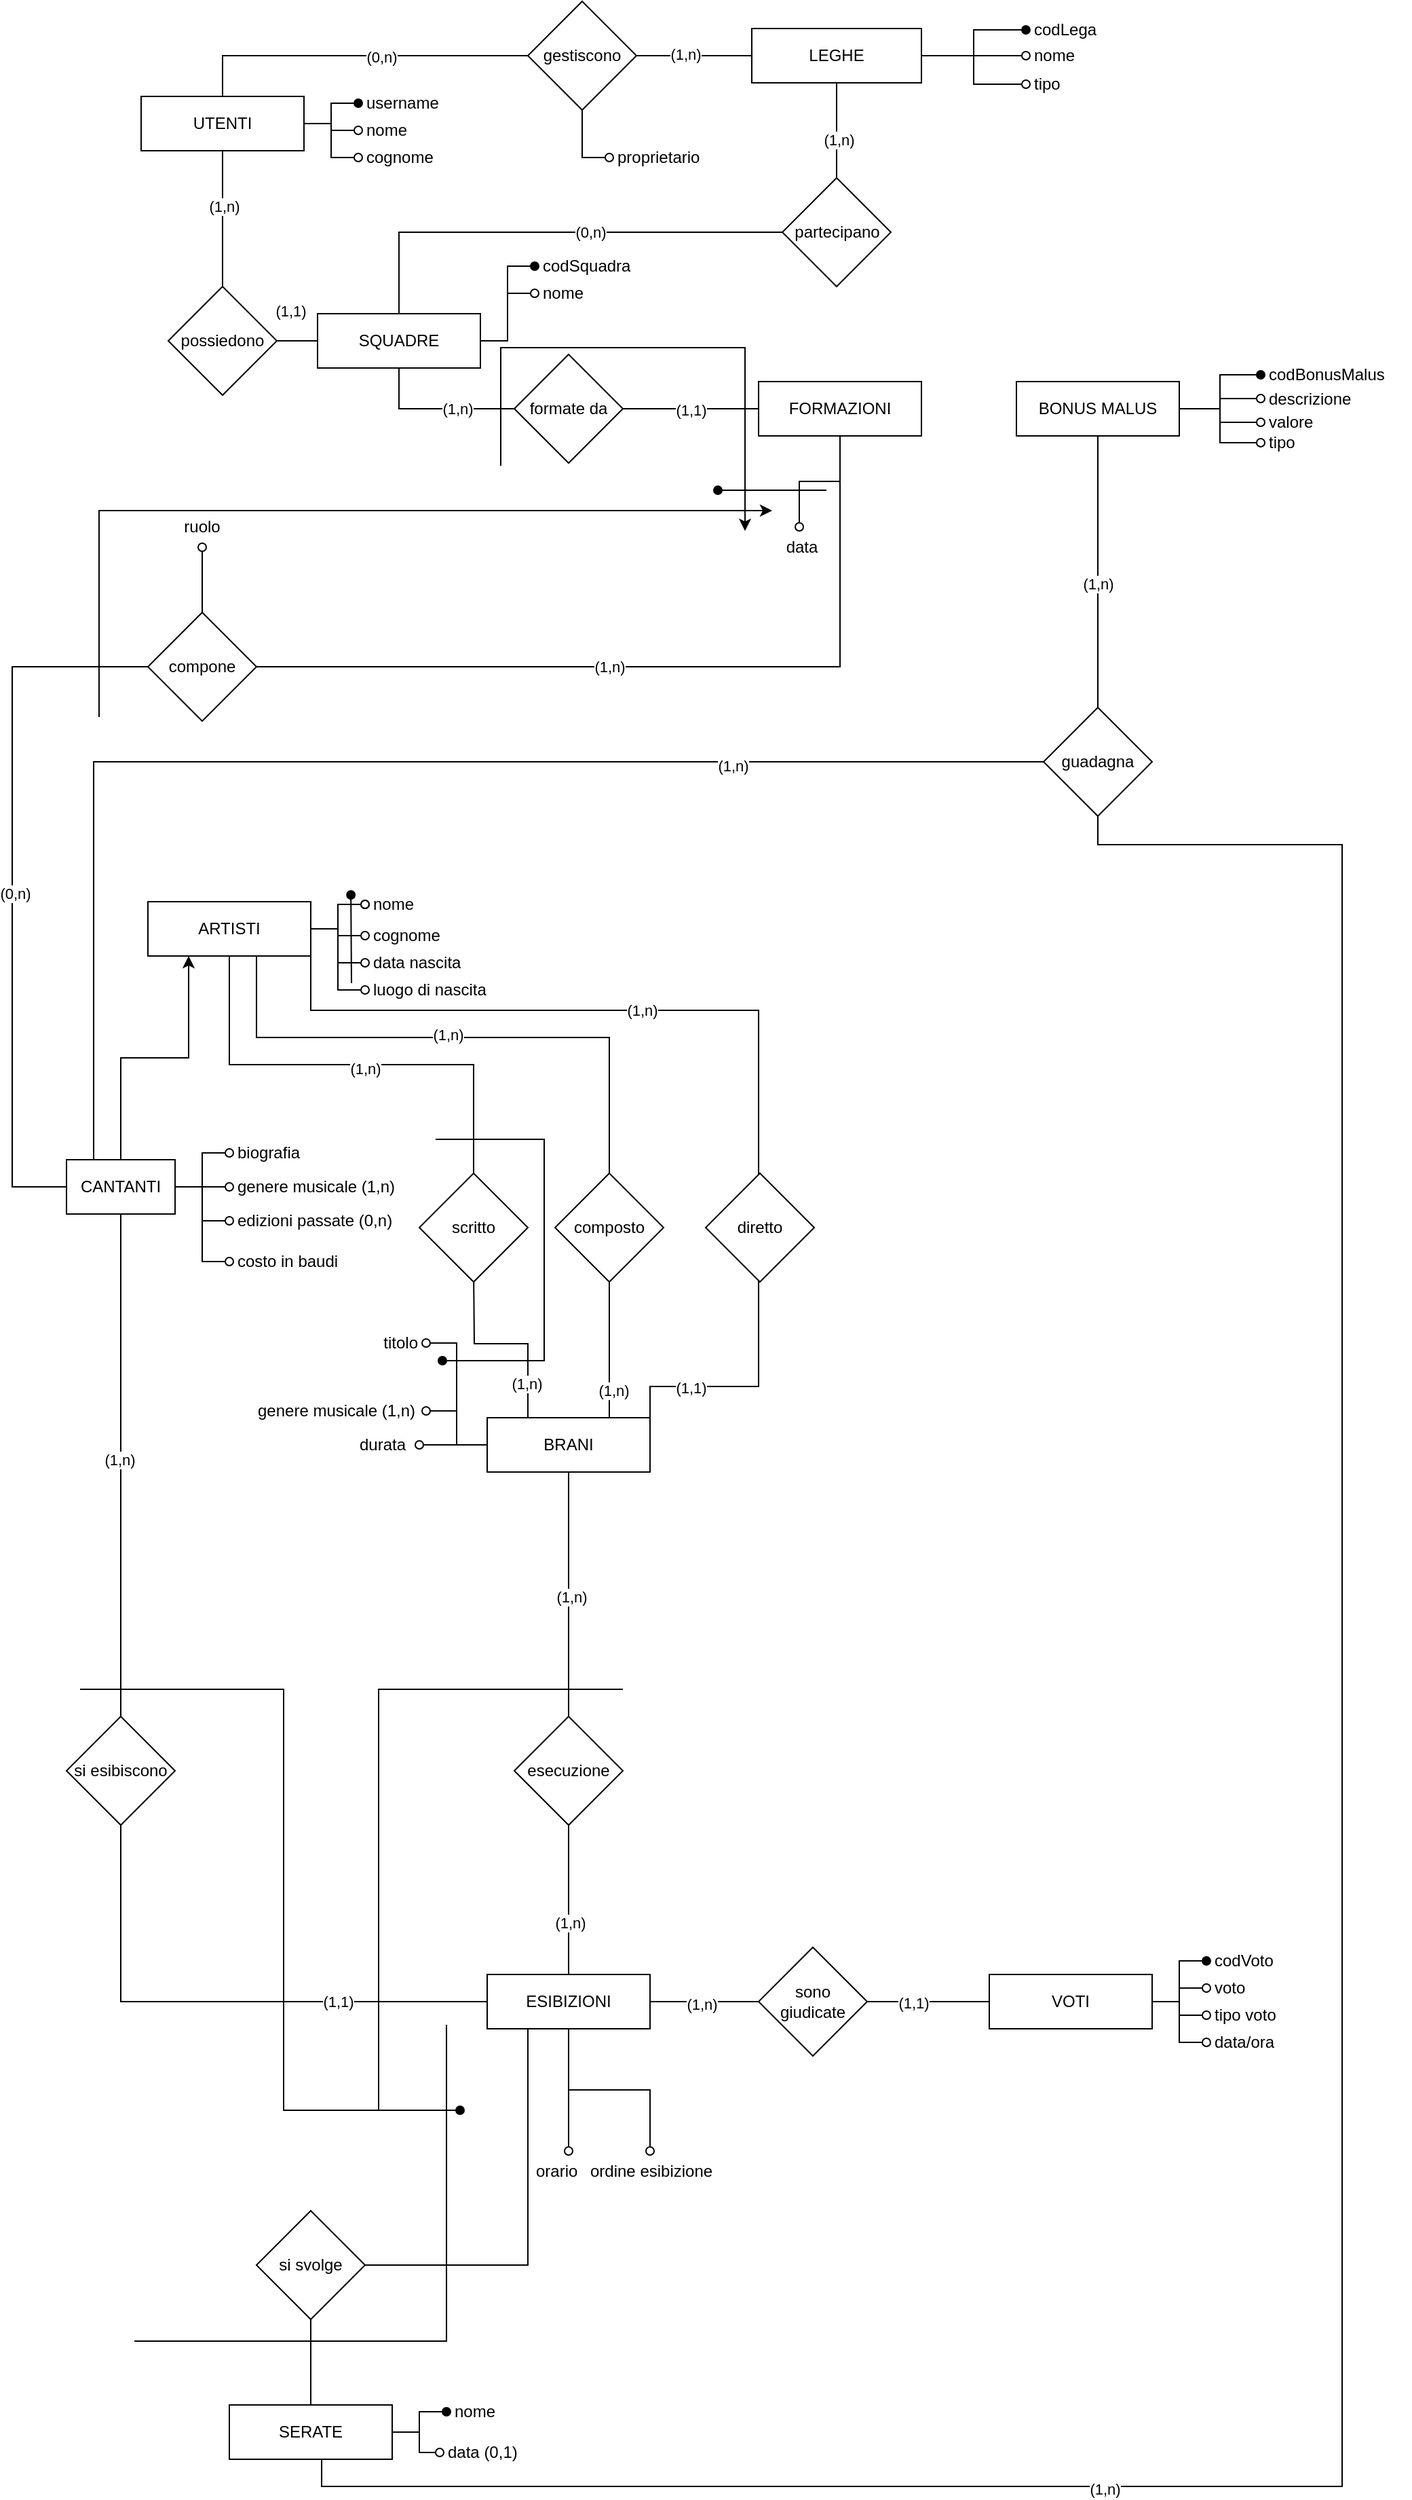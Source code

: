 <mxfile version="26.0.16" pages="2">
  <diagram id="_KvNBjtN0LgoV4jBBkdm" name="festival_sanremo_v2">
    <mxGraphModel dx="1518" dy="1671" grid="1" gridSize="10" guides="1" tooltips="1" connect="1" arrows="1" fold="1" page="1" pageScale="1" pageWidth="1169" pageHeight="827" math="0" shadow="0">
      <root>
        <mxCell id="0" />
        <mxCell id="1" parent="0" />
        <mxCell id="FfVXFCaMh1slwa6Uivpq-3" value="ARTISTI" style="rounded=0;whiteSpace=wrap;html=1;" parent="1" vertex="1">
          <mxGeometry x="120" y="-137" width="120" height="40" as="geometry" />
        </mxCell>
        <mxCell id="prDqPZr-P2w_M1zw6b7I-8" style="edgeStyle=orthogonalEdgeStyle;rounded=0;orthogonalLoop=1;jettySize=auto;html=1;exitX=1;exitY=0.5;exitDx=0;exitDy=0;endArrow=oval;endFill=0;" parent="1" source="FfVXFCaMh1slwa6Uivpq-3" target="FfVXFCaMh1slwa6Uivpq-5" edge="1">
          <mxGeometry relative="1" as="geometry" />
        </mxCell>
        <mxCell id="prDqPZr-P2w_M1zw6b7I-26" style="edgeStyle=orthogonalEdgeStyle;rounded=0;orthogonalLoop=1;jettySize=auto;html=1;exitX=1;exitY=0.5;exitDx=0;exitDy=0;endArrow=oval;endFill=0;" parent="1" source="FfVXFCaMh1slwa6Uivpq-3" target="FfVXFCaMh1slwa6Uivpq-7" edge="1">
          <mxGeometry relative="1" as="geometry" />
        </mxCell>
        <mxCell id="FfVXFCaMh1slwa6Uivpq-7" value="cognome" style="text;html=1;align=left;verticalAlign=middle;whiteSpace=wrap;rounded=0;spacingLeft=4;" parent="1" vertex="1">
          <mxGeometry x="280" y="-127" width="60" height="30" as="geometry" />
        </mxCell>
        <mxCell id="prDqPZr-P2w_M1zw6b7I-18" style="edgeStyle=orthogonalEdgeStyle;rounded=0;orthogonalLoop=1;jettySize=auto;html=1;exitX=1;exitY=0.5;exitDx=0;exitDy=0;endArrow=oval;endFill=0;" parent="1" source="prDqPZr-P2w_M1zw6b7I-15" target="FfVXFCaMh1slwa6Uivpq-9" edge="1">
          <mxGeometry relative="1" as="geometry" />
        </mxCell>
        <mxCell id="FfVXFCaMh1slwa6Uivpq-9" value="genere musicale (1,n)" style="text;html=1;align=left;verticalAlign=middle;whiteSpace=wrap;rounded=0;spacingLeft=4;" parent="1" vertex="1">
          <mxGeometry x="180" y="58" width="140" height="30" as="geometry" />
        </mxCell>
        <mxCell id="prDqPZr-P2w_M1zw6b7I-19" style="edgeStyle=orthogonalEdgeStyle;rounded=0;orthogonalLoop=1;jettySize=auto;html=1;exitX=1;exitY=0.5;exitDx=0;exitDy=0;endArrow=oval;endFill=0;" parent="1" source="prDqPZr-P2w_M1zw6b7I-15" target="FfVXFCaMh1slwa6Uivpq-11" edge="1">
          <mxGeometry relative="1" as="geometry" />
        </mxCell>
        <mxCell id="FfVXFCaMh1slwa6Uivpq-11" value="biografia" style="text;html=1;align=left;verticalAlign=middle;whiteSpace=wrap;rounded=0;spacingLeft=4;" parent="1" vertex="1">
          <mxGeometry x="180" y="33" width="60" height="30" as="geometry" />
        </mxCell>
        <mxCell id="prDqPZr-P2w_M1zw6b7I-14" style="edgeStyle=orthogonalEdgeStyle;rounded=0;orthogonalLoop=1;jettySize=auto;html=1;exitX=1;exitY=0.5;exitDx=0;exitDy=0;entryX=0;entryY=0.5;entryDx=0;entryDy=0;align=left;spacingLeft=4;endArrow=oval;endFill=0;" parent="1" source="FfVXFCaMh1slwa6Uivpq-3" target="FfVXFCaMh1slwa6Uivpq-13" edge="1">
          <mxGeometry relative="1" as="geometry" />
        </mxCell>
        <mxCell id="FfVXFCaMh1slwa6Uivpq-13" value="luogo di nascita" style="text;html=1;align=left;verticalAlign=middle;whiteSpace=wrap;rounded=0;spacingLeft=4;" parent="1" vertex="1">
          <mxGeometry x="280" y="-87" width="110" height="30" as="geometry" />
        </mxCell>
        <mxCell id="prDqPZr-P2w_M1zw6b7I-17" style="edgeStyle=orthogonalEdgeStyle;rounded=0;orthogonalLoop=1;jettySize=auto;html=1;exitX=1;exitY=0.5;exitDx=0;exitDy=0;endArrow=oval;endFill=0;entryX=0;entryY=0.5;entryDx=0;entryDy=0;" parent="1" source="prDqPZr-P2w_M1zw6b7I-15" target="FfVXFCaMh1slwa6Uivpq-15" edge="1">
          <mxGeometry relative="1" as="geometry" />
        </mxCell>
        <mxCell id="FfVXFCaMh1slwa6Uivpq-15" value="edizioni passate (0,n)" style="text;html=1;align=left;verticalAlign=middle;whiteSpace=wrap;rounded=0;spacingLeft=4;" parent="1" vertex="1">
          <mxGeometry x="180" y="83" width="160" height="30" as="geometry" />
        </mxCell>
        <mxCell id="prDqPZr-P2w_M1zw6b7I-13" style="edgeStyle=orthogonalEdgeStyle;rounded=0;orthogonalLoop=1;jettySize=auto;html=1;exitX=1;exitY=0.5;exitDx=0;exitDy=0;endArrow=oval;endFill=0;entryX=0;entryY=0.5;entryDx=0;entryDy=0;" parent="1" source="FfVXFCaMh1slwa6Uivpq-3" target="FfVXFCaMh1slwa6Uivpq-17" edge="1">
          <mxGeometry relative="1" as="geometry" />
        </mxCell>
        <mxCell id="FfVXFCaMh1slwa6Uivpq-17" value="data nascita" style="text;html=1;align=left;verticalAlign=middle;whiteSpace=wrap;rounded=0;spacingLeft=4;" parent="1" vertex="1">
          <mxGeometry x="280" y="-107" width="90" height="30" as="geometry" />
        </mxCell>
        <mxCell id="FfVXFCaMh1slwa6Uivpq-18" style="edgeStyle=orthogonalEdgeStyle;rounded=0;orthogonalLoop=1;jettySize=auto;html=1;endArrow=none;startFill=0;" parent="1" source="FfVXFCaMh1slwa6Uivpq-22" target="FfVXFCaMh1slwa6Uivpq-35" edge="1">
          <mxGeometry relative="1" as="geometry" />
        </mxCell>
        <mxCell id="FfVXFCaMh1slwa6Uivpq-19" value="(1,n)" style="edgeLabel;html=1;align=center;verticalAlign=middle;resizable=0;points=[];" parent="FfVXFCaMh1slwa6Uivpq-18" vertex="1" connectable="0">
          <mxGeometry x="0.015" y="2" relative="1" as="geometry">
            <mxPoint as="offset" />
          </mxGeometry>
        </mxCell>
        <mxCell id="prDqPZr-P2w_M1zw6b7I-30" style="edgeStyle=orthogonalEdgeStyle;rounded=0;orthogonalLoop=1;jettySize=auto;html=1;entryX=0.5;entryY=1;entryDx=0;entryDy=0;endArrow=none;startFill=0;exitX=0.25;exitY=0;exitDx=0;exitDy=0;" parent="1" source="FfVXFCaMh1slwa6Uivpq-22" edge="1">
          <mxGeometry relative="1" as="geometry">
            <mxPoint x="430" y="233" as="sourcePoint" />
            <mxPoint x="360" y="133" as="targetPoint" />
          </mxGeometry>
        </mxCell>
        <mxCell id="prDqPZr-P2w_M1zw6b7I-46" value="(1,n)" style="edgeLabel;html=1;align=center;verticalAlign=middle;resizable=0;points=[];" parent="prDqPZr-P2w_M1zw6b7I-30" vertex="1" connectable="0">
          <mxGeometry x="-0.66" y="1" relative="1" as="geometry">
            <mxPoint as="offset" />
          </mxGeometry>
        </mxCell>
        <mxCell id="FfVXFCaMh1slwa6Uivpq-22" value="BRANI" style="rounded=0;whiteSpace=wrap;html=1;" parent="1" vertex="1">
          <mxGeometry x="370" y="243" width="120" height="40" as="geometry" />
        </mxCell>
        <mxCell id="FfVXFCaMh1slwa6Uivpq-23" style="edgeStyle=orthogonalEdgeStyle;rounded=0;orthogonalLoop=1;jettySize=auto;html=1;exitX=0;exitY=0.5;exitDx=0;exitDy=0;endArrow=oval;endFill=0;startFill=0;entryX=1;entryY=0.5;entryDx=0;entryDy=0;" parent="1" source="FfVXFCaMh1slwa6Uivpq-22" target="FfVXFCaMh1slwa6Uivpq-24" edge="1">
          <mxGeometry relative="1" as="geometry" />
        </mxCell>
        <mxCell id="FfVXFCaMh1slwa6Uivpq-24" value="titolo" style="text;html=1;align=right;verticalAlign=middle;whiteSpace=wrap;rounded=0;spacingLeft=4;spacingRight=4;" parent="1" vertex="1">
          <mxGeometry x="265" y="173" width="60" height="30" as="geometry" />
        </mxCell>
        <mxCell id="FfVXFCaMh1slwa6Uivpq-25" style="edgeStyle=orthogonalEdgeStyle;rounded=0;orthogonalLoop=1;jettySize=auto;html=1;exitX=0;exitY=0.5;exitDx=0;exitDy=0;endArrow=oval;endFill=0;entryX=1;entryY=0.5;entryDx=0;entryDy=0;" parent="1" source="FfVXFCaMh1slwa6Uivpq-22" target="FfVXFCaMh1slwa6Uivpq-26" edge="1">
          <mxGeometry relative="1" as="geometry" />
        </mxCell>
        <mxCell id="FfVXFCaMh1slwa6Uivpq-26" value="durata" style="text;html=1;align=left;verticalAlign=middle;whiteSpace=wrap;rounded=0;spacingLeft=4;" parent="1" vertex="1">
          <mxGeometry x="270" y="248" width="50" height="30" as="geometry" />
        </mxCell>
        <mxCell id="FfVXFCaMh1slwa6Uivpq-27" style="edgeStyle=orthogonalEdgeStyle;rounded=0;orthogonalLoop=1;jettySize=auto;html=1;exitX=0;exitY=0.5;exitDx=0;exitDy=0;entryX=1;entryY=0.5;entryDx=0;entryDy=0;endArrow=oval;endFill=0;" parent="1" source="FfVXFCaMh1slwa6Uivpq-22" target="FfVXFCaMh1slwa6Uivpq-28" edge="1">
          <mxGeometry relative="1" as="geometry" />
        </mxCell>
        <mxCell id="FfVXFCaMh1slwa6Uivpq-28" value="genere musicale (1,n)" style="text;html=1;align=left;verticalAlign=middle;whiteSpace=wrap;rounded=0;spacingLeft=4;" parent="1" vertex="1">
          <mxGeometry x="195" y="223" width="130" height="30" as="geometry" />
        </mxCell>
        <mxCell id="FfVXFCaMh1slwa6Uivpq-29" style="edgeStyle=orthogonalEdgeStyle;rounded=0;orthogonalLoop=1;jettySize=auto;html=1;entryX=0;entryY=0.5;entryDx=0;entryDy=0;endArrow=none;startFill=0;" parent="1" source="FfVXFCaMh1slwa6Uivpq-32" target="FfVXFCaMh1slwa6Uivpq-42" edge="1">
          <mxGeometry relative="1" as="geometry" />
        </mxCell>
        <mxCell id="FfVXFCaMh1slwa6Uivpq-30" value="(1,n)" style="edgeLabel;html=1;align=center;verticalAlign=middle;resizable=0;points=[];" parent="FfVXFCaMh1slwa6Uivpq-29" vertex="1" connectable="0">
          <mxGeometry x="-0.061" y="-2" relative="1" as="geometry">
            <mxPoint as="offset" />
          </mxGeometry>
        </mxCell>
        <mxCell id="FfVXFCaMh1slwa6Uivpq-32" value="ESIBIZIONI" style="rounded=0;whiteSpace=wrap;html=1;" parent="1" vertex="1">
          <mxGeometry x="370" y="653" width="120" height="40" as="geometry" />
        </mxCell>
        <mxCell id="FfVXFCaMh1slwa6Uivpq-33" style="edgeStyle=orthogonalEdgeStyle;rounded=0;orthogonalLoop=1;jettySize=auto;html=1;exitX=0.5;exitY=1;exitDx=0;exitDy=0;entryX=0.5;entryY=0;entryDx=0;entryDy=0;endArrow=none;startFill=0;" parent="1" source="FfVXFCaMh1slwa6Uivpq-35" target="FfVXFCaMh1slwa6Uivpq-32" edge="1">
          <mxGeometry relative="1" as="geometry" />
        </mxCell>
        <mxCell id="FfVXFCaMh1slwa6Uivpq-34" value="(1,n)" style="edgeLabel;html=1;align=center;verticalAlign=middle;resizable=0;points=[];" parent="FfVXFCaMh1slwa6Uivpq-33" vertex="1" connectable="0">
          <mxGeometry x="0.296" y="1" relative="1" as="geometry">
            <mxPoint as="offset" />
          </mxGeometry>
        </mxCell>
        <mxCell id="FfVXFCaMh1slwa6Uivpq-35" value="esecuzione" style="rhombus;whiteSpace=wrap;html=1;" parent="1" vertex="1">
          <mxGeometry x="390" y="463" width="80" height="80" as="geometry" />
        </mxCell>
        <mxCell id="FfVXFCaMh1slwa6Uivpq-36" style="edgeStyle=orthogonalEdgeStyle;rounded=0;orthogonalLoop=1;jettySize=auto;html=1;exitX=0.5;exitY=1;exitDx=0;exitDy=0;entryX=0;entryY=0.5;entryDx=0;entryDy=0;endArrow=none;startFill=0;" parent="1" source="FfVXFCaMh1slwa6Uivpq-38" target="FfVXFCaMh1slwa6Uivpq-32" edge="1">
          <mxGeometry relative="1" as="geometry" />
        </mxCell>
        <mxCell id="FfVXFCaMh1slwa6Uivpq-37" value="(1,1)" style="edgeLabel;html=1;align=center;verticalAlign=middle;resizable=0;points=[];" parent="FfVXFCaMh1slwa6Uivpq-36" vertex="1" connectable="0">
          <mxGeometry x="0.505" y="-2" relative="1" as="geometry">
            <mxPoint x="-11" y="-2" as="offset" />
          </mxGeometry>
        </mxCell>
        <mxCell id="prDqPZr-P2w_M1zw6b7I-20" style="edgeStyle=orthogonalEdgeStyle;rounded=0;orthogonalLoop=1;jettySize=auto;html=1;entryX=0.5;entryY=1;entryDx=0;entryDy=0;endArrow=none;startFill=0;" parent="1" source="FfVXFCaMh1slwa6Uivpq-38" target="prDqPZr-P2w_M1zw6b7I-15" edge="1">
          <mxGeometry relative="1" as="geometry" />
        </mxCell>
        <mxCell id="prDqPZr-P2w_M1zw6b7I-47" value="(1,n)" style="edgeLabel;html=1;align=center;verticalAlign=middle;resizable=0;points=[];" parent="prDqPZr-P2w_M1zw6b7I-20" vertex="1" connectable="0">
          <mxGeometry x="0.024" y="1" relative="1" as="geometry">
            <mxPoint as="offset" />
          </mxGeometry>
        </mxCell>
        <mxCell id="FfVXFCaMh1slwa6Uivpq-38" value="si esibiscono" style="rhombus;whiteSpace=wrap;html=1;" parent="1" vertex="1">
          <mxGeometry x="60" y="463" width="80" height="80" as="geometry" />
        </mxCell>
        <mxCell id="FfVXFCaMh1slwa6Uivpq-39" value="" style="endArrow=oval;html=1;rounded=0;endFill=1;" parent="1" edge="1">
          <mxGeometry width="50" height="50" relative="1" as="geometry">
            <mxPoint x="270" y="-77" as="sourcePoint" />
            <mxPoint x="269.58" y="-142" as="targetPoint" />
          </mxGeometry>
        </mxCell>
        <mxCell id="FfVXFCaMh1slwa6Uivpq-40" style="edgeStyle=orthogonalEdgeStyle;rounded=0;orthogonalLoop=1;jettySize=auto;html=1;entryX=0;entryY=0.5;entryDx=0;entryDy=0;endArrow=none;startFill=0;" parent="1" source="FfVXFCaMh1slwa6Uivpq-42" target="FfVXFCaMh1slwa6Uivpq-43" edge="1">
          <mxGeometry relative="1" as="geometry" />
        </mxCell>
        <mxCell id="FfVXFCaMh1slwa6Uivpq-41" value="(1,1)" style="edgeLabel;html=1;align=center;verticalAlign=middle;resizable=0;points=[];" parent="FfVXFCaMh1slwa6Uivpq-40" vertex="1" connectable="0">
          <mxGeometry x="-0.242" y="-1" relative="1" as="geometry">
            <mxPoint as="offset" />
          </mxGeometry>
        </mxCell>
        <mxCell id="FfVXFCaMh1slwa6Uivpq-42" value="sono&lt;div&gt;giudicate&lt;/div&gt;" style="rhombus;whiteSpace=wrap;html=1;" parent="1" vertex="1">
          <mxGeometry x="570" y="633" width="80" height="80" as="geometry" />
        </mxCell>
        <mxCell id="FfVXFCaMh1slwa6Uivpq-43" value="VOTI" style="rounded=0;whiteSpace=wrap;html=1;" parent="1" vertex="1">
          <mxGeometry x="740" y="653" width="120" height="40" as="geometry" />
        </mxCell>
        <mxCell id="FfVXFCaMh1slwa6Uivpq-44" style="edgeStyle=orthogonalEdgeStyle;rounded=0;orthogonalLoop=1;jettySize=auto;html=1;endArrow=oval;endFill=1;exitX=1;exitY=0.5;exitDx=0;exitDy=0;" parent="1" source="FfVXFCaMh1slwa6Uivpq-43" target="FfVXFCaMh1slwa6Uivpq-45" edge="1">
          <mxGeometry relative="1" as="geometry" />
        </mxCell>
        <mxCell id="FfVXFCaMh1slwa6Uivpq-45" value="codVoto" style="text;html=1;align=left;verticalAlign=middle;whiteSpace=wrap;rounded=0;spacingLeft=4;" parent="1" vertex="1">
          <mxGeometry x="900" y="633" width="60" height="20" as="geometry" />
        </mxCell>
        <mxCell id="FfVXFCaMh1slwa6Uivpq-46" style="edgeStyle=orthogonalEdgeStyle;rounded=0;orthogonalLoop=1;jettySize=auto;html=1;endArrow=oval;endFill=0;exitX=1;exitY=0.5;exitDx=0;exitDy=0;" parent="1" source="FfVXFCaMh1slwa6Uivpq-43" target="FfVXFCaMh1slwa6Uivpq-47" edge="1">
          <mxGeometry relative="1" as="geometry">
            <mxPoint x="940" y="533" as="sourcePoint" />
          </mxGeometry>
        </mxCell>
        <mxCell id="FfVXFCaMh1slwa6Uivpq-47" value="voto" style="text;html=1;align=left;verticalAlign=middle;whiteSpace=wrap;rounded=0;spacingLeft=4;" parent="1" vertex="1">
          <mxGeometry x="900" y="653" width="60" height="20" as="geometry" />
        </mxCell>
        <mxCell id="FfVXFCaMh1slwa6Uivpq-48" style="edgeStyle=orthogonalEdgeStyle;rounded=0;orthogonalLoop=1;jettySize=auto;html=1;exitX=1;exitY=0.5;exitDx=0;exitDy=0;entryX=0;entryY=0.5;entryDx=0;entryDy=0;endArrow=oval;endFill=0;" parent="1" source="FfVXFCaMh1slwa6Uivpq-43" target="FfVXFCaMh1slwa6Uivpq-49" edge="1">
          <mxGeometry relative="1" as="geometry" />
        </mxCell>
        <mxCell id="FfVXFCaMh1slwa6Uivpq-49" value="tipo voto" style="text;html=1;align=left;verticalAlign=middle;whiteSpace=wrap;rounded=0;spacingLeft=4;" parent="1" vertex="1">
          <mxGeometry x="900" y="673" width="60" height="20" as="geometry" />
        </mxCell>
        <mxCell id="FfVXFCaMh1slwa6Uivpq-50" style="edgeStyle=orthogonalEdgeStyle;rounded=0;orthogonalLoop=1;jettySize=auto;html=1;exitX=1;exitY=0.5;exitDx=0;exitDy=0;endArrow=oval;endFill=0;entryX=0;entryY=0.5;entryDx=0;entryDy=0;" parent="1" source="FfVXFCaMh1slwa6Uivpq-43" target="FfVXFCaMh1slwa6Uivpq-51" edge="1">
          <mxGeometry relative="1" as="geometry" />
        </mxCell>
        <mxCell id="FfVXFCaMh1slwa6Uivpq-51" value="data/ora" style="text;html=1;align=left;verticalAlign=middle;whiteSpace=wrap;rounded=0;spacingLeft=4;" parent="1" vertex="1">
          <mxGeometry x="900" y="693" width="60" height="20" as="geometry" />
        </mxCell>
        <mxCell id="FfVXFCaMh1slwa6Uivpq-55" style="edgeStyle=orthogonalEdgeStyle;rounded=0;orthogonalLoop=1;jettySize=auto;html=1;exitX=0.5;exitY=1;exitDx=0;exitDy=0;endArrow=oval;endFill=0;" parent="1" source="FfVXFCaMh1slwa6Uivpq-32" target="FfVXFCaMh1slwa6Uivpq-56" edge="1">
          <mxGeometry relative="1" as="geometry" />
        </mxCell>
        <mxCell id="FfVXFCaMh1slwa6Uivpq-56" value="ordine esibizione" style="text;html=1;align=left;verticalAlign=middle;whiteSpace=wrap;rounded=0;spacingLeft=4;" parent="1" vertex="1">
          <mxGeometry x="440" y="783" width="100" height="30" as="geometry" />
        </mxCell>
        <mxCell id="FfVXFCaMh1slwa6Uivpq-57" style="edgeStyle=orthogonalEdgeStyle;rounded=0;orthogonalLoop=1;jettySize=auto;html=1;endArrow=oval;endFill=0;" parent="1" source="FfVXFCaMh1slwa6Uivpq-32" target="FfVXFCaMh1slwa6Uivpq-58" edge="1">
          <mxGeometry relative="1" as="geometry" />
        </mxCell>
        <mxCell id="FfVXFCaMh1slwa6Uivpq-58" value="orario" style="text;html=1;align=left;verticalAlign=middle;whiteSpace=wrap;rounded=0;spacingLeft=4;" parent="1" vertex="1">
          <mxGeometry x="400" y="783" width="60" height="30" as="geometry" />
        </mxCell>
        <mxCell id="FfVXFCaMh1slwa6Uivpq-59" value="" style="endArrow=oval;html=1;rounded=0;endFill=1;" parent="1" edge="1">
          <mxGeometry width="50" height="50" relative="1" as="geometry">
            <mxPoint x="70" y="443" as="sourcePoint" />
            <mxPoint x="350" y="753" as="targetPoint" />
            <Array as="points">
              <mxPoint x="220" y="443" />
              <mxPoint x="220" y="753" />
            </Array>
          </mxGeometry>
        </mxCell>
        <mxCell id="FfVXFCaMh1slwa6Uivpq-60" value="" style="endArrow=none;html=1;rounded=0;startFill=0;" parent="1" edge="1">
          <mxGeometry width="50" height="50" relative="1" as="geometry">
            <mxPoint x="470" y="443" as="sourcePoint" />
            <mxPoint x="350" y="753" as="targetPoint" />
            <Array as="points">
              <mxPoint x="290" y="443" />
              <mxPoint x="290" y="753" />
            </Array>
          </mxGeometry>
        </mxCell>
        <mxCell id="x2zab3pYVwAR0wrfxQrk-1" style="edgeStyle=orthogonalEdgeStyle;rounded=0;orthogonalLoop=1;jettySize=auto;html=1;exitX=0.5;exitY=1;exitDx=0;exitDy=0;entryX=0.5;entryY=0;entryDx=0;entryDy=0;endArrow=none;startFill=0;" parent="1" source="x2zab3pYVwAR0wrfxQrk-3" target="x2zab3pYVwAR0wrfxQrk-15" edge="1">
          <mxGeometry relative="1" as="geometry" />
        </mxCell>
        <mxCell id="x2zab3pYVwAR0wrfxQrk-2" value="(1,n)" style="edgeLabel;html=1;align=center;verticalAlign=middle;resizable=0;points=[];" parent="x2zab3pYVwAR0wrfxQrk-1" vertex="1" connectable="0">
          <mxGeometry x="-0.185" y="1" relative="1" as="geometry">
            <mxPoint as="offset" />
          </mxGeometry>
        </mxCell>
        <mxCell id="mLG4oxGB4V9aVwgX2wfx-12" style="edgeStyle=orthogonalEdgeStyle;rounded=0;orthogonalLoop=1;jettySize=auto;html=1;exitX=0.5;exitY=0;exitDx=0;exitDy=0;entryX=0;entryY=0.5;entryDx=0;entryDy=0;endArrow=none;startFill=0;" parent="1" source="x2zab3pYVwAR0wrfxQrk-3" target="mLG4oxGB4V9aVwgX2wfx-10" edge="1">
          <mxGeometry relative="1" as="geometry" />
        </mxCell>
        <mxCell id="mLG4oxGB4V9aVwgX2wfx-32" value="(0,n)" style="edgeLabel;html=1;align=center;verticalAlign=middle;resizable=0;points=[];" parent="mLG4oxGB4V9aVwgX2wfx-12" vertex="1" connectable="0">
          <mxGeometry x="0.151" y="-1" relative="1" as="geometry">
            <mxPoint as="offset" />
          </mxGeometry>
        </mxCell>
        <mxCell id="x2zab3pYVwAR0wrfxQrk-3" value="UTENTI" style="rounded=0;whiteSpace=wrap;html=1;" parent="1" vertex="1">
          <mxGeometry x="115" y="-730" width="120" height="40" as="geometry" />
        </mxCell>
        <mxCell id="x2zab3pYVwAR0wrfxQrk-4" style="edgeStyle=orthogonalEdgeStyle;rounded=0;orthogonalLoop=1;jettySize=auto;html=1;exitX=1;exitY=0.5;exitDx=0;exitDy=0;endArrow=oval;endFill=1;entryX=0;entryY=0.5;entryDx=0;entryDy=0;" parent="1" source="x2zab3pYVwAR0wrfxQrk-3" target="x2zab3pYVwAR0wrfxQrk-5" edge="1">
          <mxGeometry relative="1" as="geometry" />
        </mxCell>
        <mxCell id="x2zab3pYVwAR0wrfxQrk-5" value="username" style="text;html=1;align=left;verticalAlign=middle;whiteSpace=wrap;rounded=0;spacingLeft=4;" parent="1" vertex="1">
          <mxGeometry x="275" y="-740" width="60" height="30" as="geometry" />
        </mxCell>
        <mxCell id="x2zab3pYVwAR0wrfxQrk-6" style="edgeStyle=orthogonalEdgeStyle;rounded=0;orthogonalLoop=1;jettySize=auto;html=1;exitX=1;exitY=0.5;exitDx=0;exitDy=0;endArrow=oval;endFill=0;" parent="1" source="x2zab3pYVwAR0wrfxQrk-3" target="x2zab3pYVwAR0wrfxQrk-7" edge="1">
          <mxGeometry relative="1" as="geometry" />
        </mxCell>
        <mxCell id="x2zab3pYVwAR0wrfxQrk-7" value="nome" style="text;html=1;align=left;verticalAlign=middle;whiteSpace=wrap;rounded=0;spacingLeft=4;" parent="1" vertex="1">
          <mxGeometry x="275" y="-720" width="60" height="30" as="geometry" />
        </mxCell>
        <mxCell id="x2zab3pYVwAR0wrfxQrk-8" style="edgeStyle=orthogonalEdgeStyle;rounded=0;orthogonalLoop=1;jettySize=auto;html=1;entryX=0;entryY=0.5;entryDx=0;entryDy=0;exitX=1;exitY=0.5;exitDx=0;exitDy=0;endArrow=oval;endFill=0;" parent="1" source="x2zab3pYVwAR0wrfxQrk-3" target="x2zab3pYVwAR0wrfxQrk-9" edge="1">
          <mxGeometry relative="1" as="geometry">
            <mxPoint x="235" y="-700" as="sourcePoint" />
          </mxGeometry>
        </mxCell>
        <mxCell id="x2zab3pYVwAR0wrfxQrk-9" value="cognome" style="text;html=1;align=left;verticalAlign=middle;whiteSpace=wrap;rounded=0;spacingLeft=4;" parent="1" vertex="1">
          <mxGeometry x="275" y="-700" width="60" height="30" as="geometry" />
        </mxCell>
        <mxCell id="prDqPZr-P2w_M1zw6b7I-51" style="edgeStyle=orthogonalEdgeStyle;rounded=0;orthogonalLoop=1;jettySize=auto;html=1;exitX=0.5;exitY=1;exitDx=0;exitDy=0;entryX=0;entryY=0.5;entryDx=0;entryDy=0;endArrow=none;startFill=0;" parent="1" source="x2zab3pYVwAR0wrfxQrk-12" target="prDqPZr-P2w_M1zw6b7I-50" edge="1">
          <mxGeometry relative="1" as="geometry" />
        </mxCell>
        <mxCell id="prDqPZr-P2w_M1zw6b7I-52" value="(1,n)" style="edgeLabel;html=1;align=center;verticalAlign=middle;resizable=0;points=[];" parent="prDqPZr-P2w_M1zw6b7I-51" vertex="1" connectable="0">
          <mxGeometry x="0.263" relative="1" as="geometry">
            <mxPoint as="offset" />
          </mxGeometry>
        </mxCell>
        <mxCell id="x2zab3pYVwAR0wrfxQrk-12" value="SQUADRE" style="rounded=0;whiteSpace=wrap;html=1;" parent="1" vertex="1">
          <mxGeometry x="245" y="-570" width="120" height="40" as="geometry" />
        </mxCell>
        <mxCell id="x2zab3pYVwAR0wrfxQrk-13" style="edgeStyle=orthogonalEdgeStyle;rounded=0;orthogonalLoop=1;jettySize=auto;html=1;endArrow=none;startFill=0;" parent="1" source="x2zab3pYVwAR0wrfxQrk-15" target="x2zab3pYVwAR0wrfxQrk-12" edge="1">
          <mxGeometry relative="1" as="geometry" />
        </mxCell>
        <mxCell id="x2zab3pYVwAR0wrfxQrk-14" value="(1,1)" style="edgeLabel;html=1;align=center;verticalAlign=middle;resizable=0;points=[];" parent="x2zab3pYVwAR0wrfxQrk-13" vertex="1" connectable="0">
          <mxGeometry x="0.168" y="1" relative="1" as="geometry">
            <mxPoint x="-1" y="-23" as="offset" />
          </mxGeometry>
        </mxCell>
        <mxCell id="x2zab3pYVwAR0wrfxQrk-15" value="possiedono" style="rhombus;whiteSpace=wrap;html=1;" parent="1" vertex="1">
          <mxGeometry x="135" y="-590" width="80" height="80" as="geometry" />
        </mxCell>
        <mxCell id="x2zab3pYVwAR0wrfxQrk-16" style="edgeStyle=orthogonalEdgeStyle;rounded=0;orthogonalLoop=1;jettySize=auto;html=1;endArrow=oval;endFill=0;exitX=1;exitY=0.5;exitDx=0;exitDy=0;entryX=0;entryY=0.5;entryDx=0;entryDy=0;" parent="1" source="x2zab3pYVwAR0wrfxQrk-12" target="x2zab3pYVwAR0wrfxQrk-17" edge="1">
          <mxGeometry relative="1" as="geometry" />
        </mxCell>
        <mxCell id="x2zab3pYVwAR0wrfxQrk-17" value="nome" style="text;html=1;align=left;verticalAlign=middle;whiteSpace=wrap;rounded=0;spacingLeft=4;" parent="1" vertex="1">
          <mxGeometry x="405" y="-600" width="80" height="30" as="geometry" />
        </mxCell>
        <mxCell id="x2zab3pYVwAR0wrfxQrk-18" style="edgeStyle=orthogonalEdgeStyle;rounded=0;orthogonalLoop=1;jettySize=auto;html=1;exitX=1;exitY=0.5;exitDx=0;exitDy=0;endArrow=oval;endFill=1;entryX=0;entryY=0.5;entryDx=0;entryDy=0;" parent="1" source="x2zab3pYVwAR0wrfxQrk-12" target="x2zab3pYVwAR0wrfxQrk-19" edge="1">
          <mxGeometry relative="1" as="geometry" />
        </mxCell>
        <mxCell id="x2zab3pYVwAR0wrfxQrk-19" value="codSquadra" style="text;html=1;align=left;verticalAlign=middle;whiteSpace=wrap;rounded=0;spacingLeft=4;" parent="1" vertex="1">
          <mxGeometry x="405" y="-620" width="80" height="30" as="geometry" />
        </mxCell>
        <mxCell id="x2zab3pYVwAR0wrfxQrk-21" value="FORMAZIONI" style="rounded=0;whiteSpace=wrap;html=1;" parent="1" vertex="1">
          <mxGeometry x="570" y="-520" width="120" height="40" as="geometry" />
        </mxCell>
        <mxCell id="prDqPZr-P2w_M1zw6b7I-57" style="edgeStyle=orthogonalEdgeStyle;rounded=0;orthogonalLoop=1;jettySize=auto;html=1;entryX=0.5;entryY=1;entryDx=0;entryDy=0;endArrow=none;startFill=0;" parent="1" source="x2zab3pYVwAR0wrfxQrk-28" target="x2zab3pYVwAR0wrfxQrk-21" edge="1">
          <mxGeometry relative="1" as="geometry" />
        </mxCell>
        <mxCell id="prDqPZr-P2w_M1zw6b7I-67" value="(1,n)" style="edgeLabel;html=1;align=center;verticalAlign=middle;resizable=0;points=[];" parent="prDqPZr-P2w_M1zw6b7I-57" vertex="1" connectable="0">
          <mxGeometry x="-0.133" relative="1" as="geometry">
            <mxPoint as="offset" />
          </mxGeometry>
        </mxCell>
        <mxCell id="x2zab3pYVwAR0wrfxQrk-28" value="compone" style="rhombus;whiteSpace=wrap;html=1;" parent="1" vertex="1">
          <mxGeometry x="120" y="-350" width="80" height="80" as="geometry" />
        </mxCell>
        <mxCell id="prDqPZr-P2w_M1zw6b7I-59" style="edgeStyle=orthogonalEdgeStyle;rounded=0;orthogonalLoop=1;jettySize=auto;html=1;endArrow=oval;endFill=0;" parent="1" source="x2zab3pYVwAR0wrfxQrk-21" target="x2zab3pYVwAR0wrfxQrk-29" edge="1">
          <mxGeometry relative="1" as="geometry" />
        </mxCell>
        <mxCell id="x2zab3pYVwAR0wrfxQrk-29" value="data" style="text;html=1;align=center;verticalAlign=middle;whiteSpace=wrap;rounded=0;spacingLeft=4;" parent="1" vertex="1">
          <mxGeometry x="570" y="-413" width="60" height="30" as="geometry" />
        </mxCell>
        <mxCell id="prDqPZr-P2w_M1zw6b7I-76" style="edgeStyle=orthogonalEdgeStyle;rounded=0;orthogonalLoop=1;jettySize=auto;html=1;entryX=0.5;entryY=0;entryDx=0;entryDy=0;endArrow=none;startFill=0;" parent="1" source="prDqPZr-P2w_M1zw6b7I-1" target="prDqPZr-P2w_M1zw6b7I-80" edge="1">
          <mxGeometry relative="1" as="geometry">
            <mxPoint x="780" y="-398" as="targetPoint" />
          </mxGeometry>
        </mxCell>
        <mxCell id="7fMzcdS0EOivYQ-1r7Ah-8" value="(1,n)" style="edgeLabel;html=1;align=center;verticalAlign=middle;resizable=0;points=[];" vertex="1" connectable="0" parent="prDqPZr-P2w_M1zw6b7I-76">
          <mxGeometry x="0.084" relative="1" as="geometry">
            <mxPoint as="offset" />
          </mxGeometry>
        </mxCell>
        <mxCell id="prDqPZr-P2w_M1zw6b7I-1" value="BONUS MALUS" style="rounded=0;whiteSpace=wrap;html=1;" parent="1" vertex="1">
          <mxGeometry x="760" y="-520" width="120" height="40" as="geometry" />
        </mxCell>
        <mxCell id="prDqPZr-P2w_M1zw6b7I-2" style="edgeStyle=orthogonalEdgeStyle;rounded=0;orthogonalLoop=1;jettySize=auto;html=1;exitX=1;exitY=0.5;exitDx=0;exitDy=0;endArrow=oval;endFill=1;entryX=0;entryY=0.5;entryDx=0;entryDy=0;" parent="1" source="prDqPZr-P2w_M1zw6b7I-1" target="prDqPZr-P2w_M1zw6b7I-3" edge="1">
          <mxGeometry relative="1" as="geometry" />
        </mxCell>
        <mxCell id="prDqPZr-P2w_M1zw6b7I-3" value="codBonusMalus" style="text;html=1;align=left;verticalAlign=middle;whiteSpace=wrap;rounded=0;spacingLeft=4;" parent="1" vertex="1">
          <mxGeometry x="940" y="-540" width="110" height="30" as="geometry" />
        </mxCell>
        <mxCell id="prDqPZr-P2w_M1zw6b7I-4" style="edgeStyle=orthogonalEdgeStyle;rounded=0;orthogonalLoop=1;jettySize=auto;html=1;endArrow=oval;endFill=0;exitX=1;exitY=0.5;exitDx=0;exitDy=0;" parent="1" source="prDqPZr-P2w_M1zw6b7I-1" target="prDqPZr-P2w_M1zw6b7I-5" edge="1">
          <mxGeometry relative="1" as="geometry" />
        </mxCell>
        <mxCell id="prDqPZr-P2w_M1zw6b7I-5" value="valore" style="text;html=1;align=left;verticalAlign=middle;whiteSpace=wrap;rounded=0;spacingLeft=4;" parent="1" vertex="1">
          <mxGeometry x="940" y="-505" width="60" height="30" as="geometry" />
        </mxCell>
        <mxCell id="prDqPZr-P2w_M1zw6b7I-6" style="edgeStyle=orthogonalEdgeStyle;rounded=0;orthogonalLoop=1;jettySize=auto;html=1;exitX=1;exitY=0.5;exitDx=0;exitDy=0;endArrow=oval;endFill=0;" parent="1" source="prDqPZr-P2w_M1zw6b7I-1" target="prDqPZr-P2w_M1zw6b7I-7" edge="1">
          <mxGeometry relative="1" as="geometry" />
        </mxCell>
        <mxCell id="prDqPZr-P2w_M1zw6b7I-7" value="descrizione" style="text;html=1;align=left;verticalAlign=middle;whiteSpace=wrap;rounded=0;spacingLeft=4;" parent="1" vertex="1">
          <mxGeometry x="940" y="-520" width="91" height="25" as="geometry" />
        </mxCell>
        <mxCell id="prDqPZr-P2w_M1zw6b7I-16" style="edgeStyle=orthogonalEdgeStyle;rounded=0;orthogonalLoop=1;jettySize=auto;html=1;entryX=0.25;entryY=1;entryDx=0;entryDy=0;" parent="1" source="prDqPZr-P2w_M1zw6b7I-15" target="FfVXFCaMh1slwa6Uivpq-3" edge="1">
          <mxGeometry relative="1" as="geometry" />
        </mxCell>
        <mxCell id="prDqPZr-P2w_M1zw6b7I-56" style="edgeStyle=orthogonalEdgeStyle;rounded=0;orthogonalLoop=1;jettySize=auto;html=1;entryX=0;entryY=0.5;entryDx=0;entryDy=0;endArrow=none;startFill=0;" parent="1" source="prDqPZr-P2w_M1zw6b7I-15" target="x2zab3pYVwAR0wrfxQrk-28" edge="1">
          <mxGeometry relative="1" as="geometry">
            <Array as="points">
              <mxPoint x="20" y="73" />
              <mxPoint x="20" y="-310" />
            </Array>
          </mxGeometry>
        </mxCell>
        <mxCell id="prDqPZr-P2w_M1zw6b7I-68" value="(0,n)" style="edgeLabel;html=1;align=center;verticalAlign=middle;resizable=0;points=[];" parent="prDqPZr-P2w_M1zw6b7I-56" vertex="1" connectable="0">
          <mxGeometry x="-0.021" y="-2" relative="1" as="geometry">
            <mxPoint as="offset" />
          </mxGeometry>
        </mxCell>
        <mxCell id="prDqPZr-P2w_M1zw6b7I-15" value="CANTANTI" style="rounded=0;whiteSpace=wrap;html=1;" parent="1" vertex="1">
          <mxGeometry x="60" y="53" width="80" height="40" as="geometry" />
        </mxCell>
        <mxCell id="prDqPZr-P2w_M1zw6b7I-23" value="" style="edgeStyle=orthogonalEdgeStyle;rounded=0;orthogonalLoop=1;jettySize=auto;html=1;exitX=1;exitY=0.5;exitDx=0;exitDy=0;endArrow=oval;endFill=0;" parent="1" source="FfVXFCaMh1slwa6Uivpq-3" target="FfVXFCaMh1slwa6Uivpq-5" edge="1">
          <mxGeometry relative="1" as="geometry">
            <mxPoint x="240" y="-117" as="sourcePoint" />
            <mxPoint x="310" y="-157" as="targetPoint" />
          </mxGeometry>
        </mxCell>
        <mxCell id="FfVXFCaMh1slwa6Uivpq-5" value="nome" style="text;html=1;align=left;verticalAlign=middle;whiteSpace=wrap;rounded=0;spacingLeft=4;" parent="1" vertex="1">
          <mxGeometry x="280" y="-150" width="60" height="30" as="geometry" />
        </mxCell>
        <mxCell id="prDqPZr-P2w_M1zw6b7I-31" style="edgeStyle=orthogonalEdgeStyle;rounded=0;orthogonalLoop=1;jettySize=auto;html=1;entryX=0.5;entryY=1;entryDx=0;entryDy=0;exitX=0.5;exitY=0;exitDx=0;exitDy=0;endArrow=none;startFill=0;" parent="1" source="prDqPZr-P2w_M1zw6b7I-27" target="FfVXFCaMh1slwa6Uivpq-3" edge="1">
          <mxGeometry relative="1" as="geometry">
            <mxPoint x="395" y="13" as="sourcePoint" />
            <mxPoint x="225" y="-97" as="targetPoint" />
          </mxGeometry>
        </mxCell>
        <mxCell id="prDqPZr-P2w_M1zw6b7I-41" value="(1,n)" style="edgeLabel;html=1;align=center;verticalAlign=middle;resizable=0;points=[];" parent="prDqPZr-P2w_M1zw6b7I-31" vertex="1" connectable="0">
          <mxGeometry x="-0.057" y="3" relative="1" as="geometry">
            <mxPoint as="offset" />
          </mxGeometry>
        </mxCell>
        <mxCell id="prDqPZr-P2w_M1zw6b7I-27" value="scritto" style="rhombus;whiteSpace=wrap;html=1;" parent="1" vertex="1">
          <mxGeometry x="320" y="63" width="80" height="80" as="geometry" />
        </mxCell>
        <mxCell id="prDqPZr-P2w_M1zw6b7I-32" style="edgeStyle=orthogonalEdgeStyle;rounded=0;orthogonalLoop=1;jettySize=auto;html=1;endArrow=none;startFill=0;exitX=0.5;exitY=0;exitDx=0;exitDy=0;" parent="1" source="prDqPZr-P2w_M1zw6b7I-28" edge="1">
          <mxGeometry relative="1" as="geometry">
            <mxPoint x="200" y="-97" as="targetPoint" />
            <Array as="points">
              <mxPoint x="460" y="-37" />
              <mxPoint x="200" y="-37" />
            </Array>
          </mxGeometry>
        </mxCell>
        <mxCell id="prDqPZr-P2w_M1zw6b7I-42" value="(1,n)" style="edgeLabel;html=1;align=center;verticalAlign=middle;resizable=0;points=[];" parent="prDqPZr-P2w_M1zw6b7I-32" vertex="1" connectable="0">
          <mxGeometry x="0.043" y="-2" relative="1" as="geometry">
            <mxPoint as="offset" />
          </mxGeometry>
        </mxCell>
        <mxCell id="prDqPZr-P2w_M1zw6b7I-34" style="edgeStyle=orthogonalEdgeStyle;rounded=0;orthogonalLoop=1;jettySize=auto;html=1;entryX=0.75;entryY=0;entryDx=0;entryDy=0;endArrow=none;startFill=0;" parent="1" source="prDqPZr-P2w_M1zw6b7I-28" target="FfVXFCaMh1slwa6Uivpq-22" edge="1">
          <mxGeometry relative="1" as="geometry" />
        </mxCell>
        <mxCell id="prDqPZr-P2w_M1zw6b7I-45" value="(1,n)" style="edgeLabel;html=1;align=center;verticalAlign=middle;resizable=0;points=[];" parent="prDqPZr-P2w_M1zw6b7I-34" vertex="1" connectable="0">
          <mxGeometry x="0.592" y="3" relative="1" as="geometry">
            <mxPoint as="offset" />
          </mxGeometry>
        </mxCell>
        <mxCell id="prDqPZr-P2w_M1zw6b7I-28" value="composto" style="rhombus;whiteSpace=wrap;html=1;" parent="1" vertex="1">
          <mxGeometry x="420" y="63" width="80" height="80" as="geometry" />
        </mxCell>
        <mxCell id="prDqPZr-P2w_M1zw6b7I-36" style="edgeStyle=orthogonalEdgeStyle;rounded=0;orthogonalLoop=1;jettySize=auto;html=1;exitX=0.5;exitY=0;exitDx=0;exitDy=0;entryX=1;entryY=1;entryDx=0;entryDy=0;endArrow=none;startFill=0;" parent="1" source="prDqPZr-P2w_M1zw6b7I-29" target="FfVXFCaMh1slwa6Uivpq-3" edge="1">
          <mxGeometry relative="1" as="geometry">
            <Array as="points">
              <mxPoint x="570" y="-57" />
              <mxPoint x="240" y="-57" />
            </Array>
          </mxGeometry>
        </mxCell>
        <mxCell id="prDqPZr-P2w_M1zw6b7I-43" value="(1,n)" style="edgeLabel;html=1;align=center;verticalAlign=middle;resizable=0;points=[];" parent="prDqPZr-P2w_M1zw6b7I-36" vertex="1" connectable="0">
          <mxGeometry x="-0.156" relative="1" as="geometry">
            <mxPoint as="offset" />
          </mxGeometry>
        </mxCell>
        <mxCell id="prDqPZr-P2w_M1zw6b7I-40" style="edgeStyle=orthogonalEdgeStyle;rounded=0;orthogonalLoop=1;jettySize=auto;html=1;entryX=1;entryY=0;entryDx=0;entryDy=0;endArrow=none;startFill=0;exitX=0.5;exitY=1;exitDx=0;exitDy=0;" parent="1" source="prDqPZr-P2w_M1zw6b7I-29" target="FfVXFCaMh1slwa6Uivpq-22" edge="1">
          <mxGeometry relative="1" as="geometry">
            <Array as="points">
              <mxPoint x="570" y="220" />
              <mxPoint x="490" y="220" />
            </Array>
          </mxGeometry>
        </mxCell>
        <mxCell id="prDqPZr-P2w_M1zw6b7I-44" value="(1,1)" style="edgeLabel;html=1;align=center;verticalAlign=middle;resizable=0;points=[];" parent="prDqPZr-P2w_M1zw6b7I-40" vertex="1" connectable="0">
          <mxGeometry x="0.413" y="1" relative="1" as="geometry">
            <mxPoint as="offset" />
          </mxGeometry>
        </mxCell>
        <mxCell id="prDqPZr-P2w_M1zw6b7I-29" value="diretto" style="rhombus;whiteSpace=wrap;html=1;" parent="1" vertex="1">
          <mxGeometry x="531" y="63" width="80" height="80" as="geometry" />
        </mxCell>
        <mxCell id="prDqPZr-P2w_M1zw6b7I-49" value="" style="endArrow=oval;html=1;rounded=0;endFill=1;entryX=1;entryY=1;entryDx=0;entryDy=0;" parent="1" edge="1">
          <mxGeometry width="50" height="50" relative="1" as="geometry">
            <mxPoint x="332" y="38" as="sourcePoint" />
            <mxPoint x="337" y="201" as="targetPoint" />
            <Array as="points">
              <mxPoint x="412" y="38" />
              <mxPoint x="412" y="201" />
            </Array>
          </mxGeometry>
        </mxCell>
        <mxCell id="prDqPZr-P2w_M1zw6b7I-53" style="edgeStyle=orthogonalEdgeStyle;rounded=0;orthogonalLoop=1;jettySize=auto;html=1;entryX=0;entryY=0.5;entryDx=0;entryDy=0;endArrow=none;startFill=0;" parent="1" source="prDqPZr-P2w_M1zw6b7I-50" target="x2zab3pYVwAR0wrfxQrk-21" edge="1">
          <mxGeometry relative="1" as="geometry" />
        </mxCell>
        <mxCell id="prDqPZr-P2w_M1zw6b7I-66" value="(1,1)" style="edgeLabel;html=1;align=center;verticalAlign=middle;resizable=0;points=[];" parent="prDqPZr-P2w_M1zw6b7I-53" vertex="1" connectable="0">
          <mxGeometry x="-0.008" y="-1" relative="1" as="geometry">
            <mxPoint as="offset" />
          </mxGeometry>
        </mxCell>
        <mxCell id="prDqPZr-P2w_M1zw6b7I-50" value="formate da" style="rhombus;whiteSpace=wrap;html=1;" parent="1" vertex="1">
          <mxGeometry x="390" y="-540" width="80" height="80" as="geometry" />
        </mxCell>
        <mxCell id="prDqPZr-P2w_M1zw6b7I-58" value="" style="endArrow=classic;html=1;rounded=0;" parent="1" edge="1">
          <mxGeometry width="50" height="50" relative="1" as="geometry">
            <mxPoint x="380" y="-458.0" as="sourcePoint" />
            <mxPoint x="560" y="-410" as="targetPoint" />
            <Array as="points">
              <mxPoint x="380" y="-545.0" />
              <mxPoint x="560" y="-545" />
            </Array>
          </mxGeometry>
        </mxCell>
        <mxCell id="prDqPZr-P2w_M1zw6b7I-62" style="edgeStyle=orthogonalEdgeStyle;rounded=0;orthogonalLoop=1;jettySize=auto;html=1;exitX=0.5;exitY=0;exitDx=0;exitDy=0;endArrow=oval;endFill=0;" parent="1" source="x2zab3pYVwAR0wrfxQrk-28" target="prDqPZr-P2w_M1zw6b7I-61" edge="1">
          <mxGeometry relative="1" as="geometry" />
        </mxCell>
        <mxCell id="prDqPZr-P2w_M1zw6b7I-61" value="ruolo" style="text;html=1;align=center;verticalAlign=middle;whiteSpace=wrap;rounded=0;" parent="1" vertex="1">
          <mxGeometry x="130" y="-428" width="60" height="30" as="geometry" />
        </mxCell>
        <mxCell id="prDqPZr-P2w_M1zw6b7I-69" value="" style="endArrow=classic;html=1;rounded=0;" parent="1" edge="1">
          <mxGeometry width="50" height="50" relative="1" as="geometry">
            <mxPoint x="84" y="-273" as="sourcePoint" />
            <mxPoint x="580" y="-425" as="targetPoint" />
            <Array as="points">
              <mxPoint x="84" y="-425" />
            </Array>
          </mxGeometry>
        </mxCell>
        <mxCell id="prDqPZr-P2w_M1zw6b7I-70" value="" style="endArrow=oval;html=1;rounded=0;endFill=1;" parent="1" edge="1">
          <mxGeometry width="50" height="50" relative="1" as="geometry">
            <mxPoint x="620" y="-440" as="sourcePoint" />
            <mxPoint x="540" y="-440" as="targetPoint" />
          </mxGeometry>
        </mxCell>
        <mxCell id="prDqPZr-P2w_M1zw6b7I-72" style="edgeStyle=orthogonalEdgeStyle;rounded=0;orthogonalLoop=1;jettySize=auto;html=1;endArrow=oval;endFill=0;exitX=1;exitY=0.5;exitDx=0;exitDy=0;entryX=0;entryY=0.5;entryDx=0;entryDy=0;" parent="1" source="prDqPZr-P2w_M1zw6b7I-15" target="prDqPZr-P2w_M1zw6b7I-71" edge="1">
          <mxGeometry relative="1" as="geometry" />
        </mxCell>
        <mxCell id="prDqPZr-P2w_M1zw6b7I-71" value="costo in baudi" style="text;html=1;align=left;verticalAlign=middle;whiteSpace=wrap;rounded=0;spacingLeft=4;" parent="1" vertex="1">
          <mxGeometry x="180" y="113" width="120" height="30" as="geometry" />
        </mxCell>
        <mxCell id="prDqPZr-P2w_M1zw6b7I-74" value="" style="endArrow=none;html=1;rounded=0;exitX=0.25;exitY=0;exitDx=0;exitDy=0;startFill=0;entryX=0;entryY=0.5;entryDx=0;entryDy=0;" parent="1" source="prDqPZr-P2w_M1zw6b7I-15" target="prDqPZr-P2w_M1zw6b7I-80" edge="1">
          <mxGeometry width="50" height="50" relative="1" as="geometry">
            <mxPoint x="600" y="-60" as="sourcePoint" />
            <mxPoint x="510" y="-219" as="targetPoint" />
            <Array as="points">
              <mxPoint x="80" y="-240" />
            </Array>
          </mxGeometry>
        </mxCell>
        <mxCell id="prDqPZr-P2w_M1zw6b7I-82" value="(1,n)" style="edgeLabel;html=1;align=center;verticalAlign=middle;resizable=0;points=[];" parent="prDqPZr-P2w_M1zw6b7I-74" vertex="1" connectable="0">
          <mxGeometry x="0.539" y="-3" relative="1" as="geometry">
            <mxPoint as="offset" />
          </mxGeometry>
        </mxCell>
        <mxCell id="prDqPZr-P2w_M1zw6b7I-80" value="guadagna" style="rhombus;whiteSpace=wrap;html=1;" parent="1" vertex="1">
          <mxGeometry x="780" y="-280" width="80" height="80" as="geometry" />
        </mxCell>
        <mxCell id="mLG4oxGB4V9aVwgX2wfx-21" style="edgeStyle=orthogonalEdgeStyle;rounded=0;orthogonalLoop=1;jettySize=auto;html=1;exitX=0.5;exitY=1;exitDx=0;exitDy=0;entryX=0.5;entryY=0;entryDx=0;entryDy=0;endArrow=none;startFill=0;" parent="1" source="mLG4oxGB4V9aVwgX2wfx-1" target="mLG4oxGB4V9aVwgX2wfx-15" edge="1">
          <mxGeometry relative="1" as="geometry" />
        </mxCell>
        <mxCell id="mLG4oxGB4V9aVwgX2wfx-31" value="(1,n)" style="edgeLabel;html=1;align=center;verticalAlign=middle;resizable=0;points=[];" parent="mLG4oxGB4V9aVwgX2wfx-21" vertex="1" connectable="0">
          <mxGeometry x="0.185" y="1" relative="1" as="geometry">
            <mxPoint as="offset" />
          </mxGeometry>
        </mxCell>
        <mxCell id="mLG4oxGB4V9aVwgX2wfx-1" value="LEGHE" style="rounded=0;whiteSpace=wrap;html=1;" parent="1" vertex="1">
          <mxGeometry x="565" y="-780" width="125" height="40" as="geometry" />
        </mxCell>
        <mxCell id="mLG4oxGB4V9aVwgX2wfx-6" style="edgeStyle=orthogonalEdgeStyle;rounded=0;orthogonalLoop=1;jettySize=auto;html=1;exitX=1;exitY=0.5;exitDx=0;exitDy=0;entryX=0;entryY=0.5;entryDx=0;entryDy=0;endArrow=oval;endFill=1;" parent="1" source="mLG4oxGB4V9aVwgX2wfx-1" target="mLG4oxGB4V9aVwgX2wfx-2" edge="1">
          <mxGeometry relative="1" as="geometry" />
        </mxCell>
        <mxCell id="mLG4oxGB4V9aVwgX2wfx-2" value="codLega" style="text;html=1;align=left;verticalAlign=middle;whiteSpace=wrap;rounded=0;spacingLeft=4;" parent="1" vertex="1">
          <mxGeometry x="767" y="-794" width="60" height="30" as="geometry" />
        </mxCell>
        <mxCell id="mLG4oxGB4V9aVwgX2wfx-7" style="edgeStyle=orthogonalEdgeStyle;rounded=0;orthogonalLoop=1;jettySize=auto;html=1;exitX=1;exitY=0.5;exitDx=0;exitDy=0;endArrow=oval;endFill=0;" parent="1" source="mLG4oxGB4V9aVwgX2wfx-1" target="mLG4oxGB4V9aVwgX2wfx-4" edge="1">
          <mxGeometry relative="1" as="geometry" />
        </mxCell>
        <mxCell id="mLG4oxGB4V9aVwgX2wfx-4" value="nome" style="text;html=1;align=left;verticalAlign=middle;whiteSpace=wrap;rounded=0;spacingLeft=4;" parent="1" vertex="1">
          <mxGeometry x="767" y="-775" width="60" height="30" as="geometry" />
        </mxCell>
        <mxCell id="mLG4oxGB4V9aVwgX2wfx-8" style="edgeStyle=orthogonalEdgeStyle;rounded=0;orthogonalLoop=1;jettySize=auto;html=1;exitX=1;exitY=0.5;exitDx=0;exitDy=0;endArrow=oval;endFill=0;" parent="1" source="mLG4oxGB4V9aVwgX2wfx-1" target="mLG4oxGB4V9aVwgX2wfx-5" edge="1">
          <mxGeometry relative="1" as="geometry" />
        </mxCell>
        <mxCell id="mLG4oxGB4V9aVwgX2wfx-5" value="tipo" style="text;html=1;align=left;verticalAlign=middle;whiteSpace=wrap;rounded=0;spacingLeft=4;" parent="1" vertex="1">
          <mxGeometry x="767" y="-754" width="60" height="30" as="geometry" />
        </mxCell>
        <mxCell id="mLG4oxGB4V9aVwgX2wfx-13" value="" style="edgeStyle=orthogonalEdgeStyle;rounded=0;orthogonalLoop=1;jettySize=auto;html=1;endArrow=none;startFill=0;" parent="1" source="mLG4oxGB4V9aVwgX2wfx-10" target="mLG4oxGB4V9aVwgX2wfx-1" edge="1">
          <mxGeometry relative="1" as="geometry" />
        </mxCell>
        <mxCell id="mLG4oxGB4V9aVwgX2wfx-33" value="(1,n)" style="edgeLabel;html=1;align=center;verticalAlign=middle;resizable=0;points=[];" parent="mLG4oxGB4V9aVwgX2wfx-13" vertex="1" connectable="0">
          <mxGeometry x="-0.156" y="1" relative="1" as="geometry">
            <mxPoint as="offset" />
          </mxGeometry>
        </mxCell>
        <mxCell id="mLG4oxGB4V9aVwgX2wfx-10" value="gestiscono" style="rhombus;whiteSpace=wrap;html=1;" parent="1" vertex="1">
          <mxGeometry x="400" y="-800" width="80" height="80" as="geometry" />
        </mxCell>
        <mxCell id="mLG4oxGB4V9aVwgX2wfx-14" style="edgeStyle=orthogonalEdgeStyle;rounded=0;orthogonalLoop=1;jettySize=auto;html=1;entryX=0;entryY=0.5;entryDx=0;entryDy=0;endArrow=oval;endFill=0;" parent="1" source="mLG4oxGB4V9aVwgX2wfx-10" target="mLG4oxGB4V9aVwgX2wfx-11" edge="1">
          <mxGeometry relative="1" as="geometry" />
        </mxCell>
        <mxCell id="mLG4oxGB4V9aVwgX2wfx-11" value="proprietario" style="text;html=1;align=left;verticalAlign=middle;whiteSpace=wrap;rounded=0;spacingLeft=4;" parent="1" vertex="1">
          <mxGeometry x="460" y="-700" width="110" height="30" as="geometry" />
        </mxCell>
        <mxCell id="mLG4oxGB4V9aVwgX2wfx-24" style="edgeStyle=orthogonalEdgeStyle;rounded=0;orthogonalLoop=1;jettySize=auto;html=1;entryX=0.5;entryY=0;entryDx=0;entryDy=0;endArrow=none;startFill=0;" parent="1" source="mLG4oxGB4V9aVwgX2wfx-15" target="x2zab3pYVwAR0wrfxQrk-12" edge="1">
          <mxGeometry relative="1" as="geometry" />
        </mxCell>
        <mxCell id="mLG4oxGB4V9aVwgX2wfx-25" value="(0,n)" style="edgeLabel;html=1;align=center;verticalAlign=middle;resizable=0;points=[];" parent="mLG4oxGB4V9aVwgX2wfx-24" vertex="1" connectable="0">
          <mxGeometry x="-0.175" relative="1" as="geometry">
            <mxPoint as="offset" />
          </mxGeometry>
        </mxCell>
        <mxCell id="mLG4oxGB4V9aVwgX2wfx-15" value="partecipano" style="rhombus;whiteSpace=wrap;html=1;" parent="1" vertex="1">
          <mxGeometry x="587.5" y="-670" width="80" height="80" as="geometry" />
        </mxCell>
        <mxCell id="mR9rHPTOmK2fjcGCnere-2" style="edgeStyle=orthogonalEdgeStyle;rounded=0;orthogonalLoop=1;jettySize=auto;html=1;exitX=1;exitY=0.5;exitDx=0;exitDy=0;endArrow=oval;endFill=0;entryX=0;entryY=0.5;entryDx=0;entryDy=0;" parent="1" source="prDqPZr-P2w_M1zw6b7I-1" target="mR9rHPTOmK2fjcGCnere-1" edge="1">
          <mxGeometry relative="1" as="geometry" />
        </mxCell>
        <mxCell id="mR9rHPTOmK2fjcGCnere-1" value="tipo" style="text;html=1;align=left;verticalAlign=middle;whiteSpace=wrap;rounded=0;spacingLeft=4;" parent="1" vertex="1">
          <mxGeometry x="940" y="-490" width="60" height="30" as="geometry" />
        </mxCell>
        <mxCell id="aF1c08oioV2zZVXOeiQy-2" value="SERATE" style="rounded=0;whiteSpace=wrap;html=1;" parent="1" vertex="1">
          <mxGeometry x="180" y="970" width="120" height="40" as="geometry" />
        </mxCell>
        <mxCell id="7fMzcdS0EOivYQ-1r7Ah-4" style="edgeStyle=orthogonalEdgeStyle;rounded=0;orthogonalLoop=1;jettySize=auto;html=1;exitX=1;exitY=0.5;exitDx=0;exitDy=0;endArrow=oval;endFill=0;" edge="1" parent="1" source="aF1c08oioV2zZVXOeiQy-2" target="aF1c08oioV2zZVXOeiQy-3">
          <mxGeometry relative="1" as="geometry" />
        </mxCell>
        <mxCell id="aF1c08oioV2zZVXOeiQy-3" value="data (0,1)" style="text;html=1;align=left;verticalAlign=middle;whiteSpace=wrap;rounded=0;spacingLeft=4;" parent="1" vertex="1">
          <mxGeometry x="335" y="990" width="60" height="30" as="geometry" />
        </mxCell>
        <mxCell id="7fMzcdS0EOivYQ-1r7Ah-3" style="edgeStyle=orthogonalEdgeStyle;rounded=0;orthogonalLoop=1;jettySize=auto;html=1;endArrow=oval;endFill=1;exitX=1;exitY=0.5;exitDx=0;exitDy=0;" edge="1" parent="1" source="aF1c08oioV2zZVXOeiQy-2" target="aF1c08oioV2zZVXOeiQy-4">
          <mxGeometry relative="1" as="geometry" />
        </mxCell>
        <mxCell id="aF1c08oioV2zZVXOeiQy-4" value="nome" style="text;html=1;align=left;verticalAlign=middle;whiteSpace=wrap;rounded=0;spacingLeft=4;" parent="1" vertex="1">
          <mxGeometry x="340" y="960" width="60" height="30" as="geometry" />
        </mxCell>
        <mxCell id="aF1c08oioV2zZVXOeiQy-6" style="edgeStyle=orthogonalEdgeStyle;rounded=0;orthogonalLoop=1;jettySize=auto;html=1;exitX=0.5;exitY=1;exitDx=0;exitDy=0;entryX=0.5;entryY=0;entryDx=0;entryDy=0;endArrow=none;startFill=0;" parent="1" source="aF1c08oioV2zZVXOeiQy-5" target="aF1c08oioV2zZVXOeiQy-2" edge="1">
          <mxGeometry relative="1" as="geometry" />
        </mxCell>
        <mxCell id="aF1c08oioV2zZVXOeiQy-7" style="edgeStyle=orthogonalEdgeStyle;rounded=0;orthogonalLoop=1;jettySize=auto;html=1;entryX=0.25;entryY=1;entryDx=0;entryDy=0;endArrow=none;startFill=0;" parent="1" source="aF1c08oioV2zZVXOeiQy-5" target="FfVXFCaMh1slwa6Uivpq-32" edge="1">
          <mxGeometry relative="1" as="geometry" />
        </mxCell>
        <mxCell id="aF1c08oioV2zZVXOeiQy-5" value="si svolge" style="rhombus;whiteSpace=wrap;html=1;" parent="1" vertex="1">
          <mxGeometry x="200" y="827" width="80" height="80" as="geometry" />
        </mxCell>
        <mxCell id="7fMzcdS0EOivYQ-1r7Ah-1" value="" style="endArrow=none;html=1;rounded=0;startFill=0;" edge="1" parent="1">
          <mxGeometry width="50" height="50" relative="1" as="geometry">
            <mxPoint x="110" y="923" as="sourcePoint" />
            <mxPoint x="340" y="690" as="targetPoint" />
            <Array as="points">
              <mxPoint x="340" y="923" />
            </Array>
          </mxGeometry>
        </mxCell>
        <mxCell id="7fMzcdS0EOivYQ-1r7Ah-6" style="edgeStyle=orthogonalEdgeStyle;rounded=0;orthogonalLoop=1;jettySize=auto;html=1;exitX=0.5;exitY=1;exitDx=0;exitDy=0;entryX=0.567;entryY=1;entryDx=0;entryDy=0;entryPerimeter=0;endArrow=none;startFill=0;" edge="1" parent="1" source="prDqPZr-P2w_M1zw6b7I-80" target="aF1c08oioV2zZVXOeiQy-2">
          <mxGeometry relative="1" as="geometry">
            <Array as="points">
              <mxPoint x="1000" y="-179" />
              <mxPoint x="1000" y="1030" />
              <mxPoint x="248" y="1030" />
            </Array>
          </mxGeometry>
        </mxCell>
        <mxCell id="7fMzcdS0EOivYQ-1r7Ah-7" value="(1,n)" style="edgeLabel;html=1;align=center;verticalAlign=middle;resizable=0;points=[];" vertex="1" connectable="0" parent="7fMzcdS0EOivYQ-1r7Ah-6">
          <mxGeometry x="0.453" y="2" relative="1" as="geometry">
            <mxPoint as="offset" />
          </mxGeometry>
        </mxCell>
      </root>
    </mxGraphModel>
  </diagram>
  <diagram name="festival_sanremo_v1" id="bS3RM_06XMdleptDiTWW">
    <mxGraphModel dx="3012" dy="1851" grid="1" gridSize="10" guides="1" tooltips="1" connect="1" arrows="1" fold="1" page="1" pageScale="1" pageWidth="1169" pageHeight="827" math="0" shadow="0">
      <root>
        <mxCell id="0" />
        <mxCell id="1" parent="0" />
        <mxCell id="RozXBAHihKl0km1OtIzw-29" style="edgeStyle=orthogonalEdgeStyle;rounded=0;orthogonalLoop=1;jettySize=auto;html=1;exitX=0.5;exitY=1;exitDx=0;exitDy=0;entryX=0.5;entryY=0;entryDx=0;entryDy=0;endArrow=none;startFill=0;" parent="1" source="RozXBAHihKl0km1OtIzw-1" target="RozXBAHihKl0km1OtIzw-30" edge="1">
          <mxGeometry relative="1" as="geometry">
            <mxPoint x="100" y="200.0" as="targetPoint" />
          </mxGeometry>
        </mxCell>
        <mxCell id="RozXBAHihKl0km1OtIzw-33" value="(1,n)" style="edgeLabel;html=1;align=center;verticalAlign=middle;resizable=0;points=[];" parent="RozXBAHihKl0km1OtIzw-29" vertex="1" connectable="0">
          <mxGeometry x="-0.007" y="2" relative="1" as="geometry">
            <mxPoint as="offset" />
          </mxGeometry>
        </mxCell>
        <mxCell id="RozXBAHihKl0km1OtIzw-1" value="ARTISTI" style="rounded=0;whiteSpace=wrap;html=1;" parent="1" vertex="1">
          <mxGeometry x="40" y="40" width="120" height="40" as="geometry" />
        </mxCell>
        <mxCell id="RozXBAHihKl0km1OtIzw-20" style="edgeStyle=orthogonalEdgeStyle;rounded=0;orthogonalLoop=1;jettySize=auto;html=1;exitX=1;exitY=0.5;exitDx=0;exitDy=0;endArrow=oval;endFill=0;" parent="1" source="RozXBAHihKl0km1OtIzw-1" target="RozXBAHihKl0km1OtIzw-2" edge="1">
          <mxGeometry relative="1" as="geometry" />
        </mxCell>
        <mxCell id="RozXBAHihKl0km1OtIzw-2" value="nome" style="text;html=1;align=left;verticalAlign=middle;whiteSpace=wrap;rounded=0;spacingLeft=4;" parent="1" vertex="1">
          <mxGeometry x="200" y="10" width="60" height="30" as="geometry" />
        </mxCell>
        <mxCell id="RozXBAHihKl0km1OtIzw-21" style="edgeStyle=orthogonalEdgeStyle;rounded=0;orthogonalLoop=1;jettySize=auto;html=1;exitX=1;exitY=0.5;exitDx=0;exitDy=0;endArrow=oval;endFill=0;" parent="1" source="RozXBAHihKl0km1OtIzw-1" target="RozXBAHihKl0km1OtIzw-3" edge="1">
          <mxGeometry relative="1" as="geometry" />
        </mxCell>
        <mxCell id="RozXBAHihKl0km1OtIzw-3" value="cognome" style="text;html=1;align=left;verticalAlign=middle;whiteSpace=wrap;rounded=0;spacingLeft=4;" parent="1" vertex="1">
          <mxGeometry x="200" y="30" width="60" height="30" as="geometry" />
        </mxCell>
        <mxCell id="RozXBAHihKl0km1OtIzw-25" style="edgeStyle=orthogonalEdgeStyle;rounded=0;orthogonalLoop=1;jettySize=auto;html=1;exitX=1;exitY=0.5;exitDx=0;exitDy=0;endArrow=oval;endFill=0;entryX=0;entryY=0.5;entryDx=0;entryDy=0;" parent="1" source="RozXBAHihKl0km1OtIzw-1" target="RozXBAHihKl0km1OtIzw-4" edge="1">
          <mxGeometry relative="1" as="geometry" />
        </mxCell>
        <mxCell id="RozXBAHihKl0km1OtIzw-4" value="genere musicale (1,n)" style="text;html=1;align=left;verticalAlign=middle;whiteSpace=wrap;rounded=0;spacingLeft=4;" parent="1" vertex="1">
          <mxGeometry x="200" y="110" width="140" height="30" as="geometry" />
        </mxCell>
        <mxCell id="RozXBAHihKl0km1OtIzw-24" style="edgeStyle=orthogonalEdgeStyle;rounded=0;orthogonalLoop=1;jettySize=auto;html=1;exitX=1;exitY=0.5;exitDx=0;exitDy=0;endArrow=oval;endFill=0;entryX=0;entryY=0.5;entryDx=0;entryDy=0;" parent="1" source="RozXBAHihKl0km1OtIzw-1" target="RozXBAHihKl0km1OtIzw-5" edge="1">
          <mxGeometry relative="1" as="geometry" />
        </mxCell>
        <mxCell id="RozXBAHihKl0km1OtIzw-5" value="biografia" style="text;html=1;align=left;verticalAlign=middle;whiteSpace=wrap;rounded=0;spacingLeft=4;" parent="1" vertex="1">
          <mxGeometry x="200" y="90" width="60" height="30" as="geometry" />
        </mxCell>
        <mxCell id="RozXBAHihKl0km1OtIzw-23" style="edgeStyle=orthogonalEdgeStyle;rounded=0;orthogonalLoop=1;jettySize=auto;html=1;endArrow=oval;endFill=0;exitX=1;exitY=0.5;exitDx=0;exitDy=0;" parent="1" source="RozXBAHihKl0km1OtIzw-1" target="RozXBAHihKl0km1OtIzw-6" edge="1">
          <mxGeometry relative="1" as="geometry" />
        </mxCell>
        <mxCell id="RozXBAHihKl0km1OtIzw-6" value="luogo di nascita" style="text;html=1;align=left;verticalAlign=middle;whiteSpace=wrap;rounded=0;spacingLeft=4;" parent="1" vertex="1">
          <mxGeometry x="200" y="70" width="110" height="30" as="geometry" />
        </mxCell>
        <mxCell id="RozXBAHihKl0km1OtIzw-26" style="edgeStyle=orthogonalEdgeStyle;rounded=0;orthogonalLoop=1;jettySize=auto;html=1;exitX=1;exitY=0.5;exitDx=0;exitDy=0;endArrow=oval;endFill=0;entryX=0;entryY=0.5;entryDx=0;entryDy=0;" parent="1" source="RozXBAHihKl0km1OtIzw-1" target="RozXBAHihKl0km1OtIzw-7" edge="1">
          <mxGeometry relative="1" as="geometry" />
        </mxCell>
        <mxCell id="RozXBAHihKl0km1OtIzw-7" value="edizioni passate (0,n)" style="text;html=1;align=left;verticalAlign=middle;whiteSpace=wrap;rounded=0;spacingLeft=4;" parent="1" vertex="1">
          <mxGeometry x="200" y="130" width="160" height="30" as="geometry" />
        </mxCell>
        <mxCell id="RozXBAHihKl0km1OtIzw-22" style="edgeStyle=orthogonalEdgeStyle;rounded=0;orthogonalLoop=1;jettySize=auto;html=1;exitX=1;exitY=0.5;exitDx=0;exitDy=0;endArrow=oval;endFill=0;" parent="1" source="RozXBAHihKl0km1OtIzw-1" target="RozXBAHihKl0km1OtIzw-8" edge="1">
          <mxGeometry relative="1" as="geometry" />
        </mxCell>
        <mxCell id="RozXBAHihKl0km1OtIzw-8" value="data nascita" style="text;html=1;align=left;verticalAlign=middle;whiteSpace=wrap;rounded=0;spacingLeft=4;" parent="1" vertex="1">
          <mxGeometry x="200" y="50" width="90" height="30" as="geometry" />
        </mxCell>
        <mxCell id="RozXBAHihKl0km1OtIzw-27" style="edgeStyle=orthogonalEdgeStyle;rounded=0;orthogonalLoop=1;jettySize=auto;html=1;endArrow=none;startFill=0;" parent="1" source="RozXBAHihKl0km1OtIzw-11" target="RozXBAHihKl0km1OtIzw-19" edge="1">
          <mxGeometry relative="1" as="geometry" />
        </mxCell>
        <mxCell id="RozXBAHihKl0km1OtIzw-35" value="(1,n)" style="edgeLabel;html=1;align=center;verticalAlign=middle;resizable=0;points=[];" parent="RozXBAHihKl0km1OtIzw-27" vertex="1" connectable="0">
          <mxGeometry x="0.015" y="2" relative="1" as="geometry">
            <mxPoint as="offset" />
          </mxGeometry>
        </mxCell>
        <mxCell id="RozXBAHihKl0km1OtIzw-88" style="edgeStyle=orthogonalEdgeStyle;rounded=0;orthogonalLoop=1;jettySize=auto;html=1;entryX=0;entryY=0.5;entryDx=0;entryDy=0;exitX=0.5;exitY=0;exitDx=0;exitDy=0;endArrow=none;startFill=0;" parent="1" source="RozXBAHihKl0km1OtIzw-11" target="RozXBAHihKl0km1OtIzw-83" edge="1">
          <mxGeometry relative="1" as="geometry" />
        </mxCell>
        <mxCell id="RozXBAHihKl0km1OtIzw-100" value="(1,n)" style="edgeLabel;html=1;align=center;verticalAlign=middle;resizable=0;points=[];" parent="RozXBAHihKl0km1OtIzw-88" vertex="1" connectable="0">
          <mxGeometry x="0.443" y="1" relative="1" as="geometry">
            <mxPoint as="offset" />
          </mxGeometry>
        </mxCell>
        <mxCell id="RozXBAHihKl0km1OtIzw-11" value="BRANI" style="rounded=0;whiteSpace=wrap;html=1;" parent="1" vertex="1">
          <mxGeometry x="480" y="40" width="120" height="40" as="geometry" />
        </mxCell>
        <mxCell id="RozXBAHihKl0km1OtIzw-37" style="edgeStyle=orthogonalEdgeStyle;rounded=0;orthogonalLoop=1;jettySize=auto;html=1;exitX=1;exitY=0.5;exitDx=0;exitDy=0;endArrow=oval;endFill=1;" parent="1" source="RozXBAHihKl0km1OtIzw-11" target="RozXBAHihKl0km1OtIzw-13" edge="1">
          <mxGeometry relative="1" as="geometry" />
        </mxCell>
        <mxCell id="RozXBAHihKl0km1OtIzw-13" value="titolo" style="text;html=1;align=left;verticalAlign=middle;whiteSpace=wrap;rounded=0;spacingLeft=4;" parent="1" vertex="1">
          <mxGeometry x="640" y="20" width="60" height="30" as="geometry" />
        </mxCell>
        <mxCell id="RozXBAHihKl0km1OtIzw-40" style="edgeStyle=orthogonalEdgeStyle;rounded=0;orthogonalLoop=1;jettySize=auto;html=1;exitX=1;exitY=0.5;exitDx=0;exitDy=0;endArrow=oval;endFill=0;" parent="1" source="RozXBAHihKl0km1OtIzw-11" target="RozXBAHihKl0km1OtIzw-16" edge="1">
          <mxGeometry relative="1" as="geometry" />
        </mxCell>
        <mxCell id="RozXBAHihKl0km1OtIzw-16" value="durata" style="text;html=1;align=left;verticalAlign=middle;whiteSpace=wrap;rounded=0;spacingLeft=4;" parent="1" vertex="1">
          <mxGeometry x="640" y="45" width="100" height="30" as="geometry" />
        </mxCell>
        <mxCell id="RozXBAHihKl0km1OtIzw-41" style="edgeStyle=orthogonalEdgeStyle;rounded=0;orthogonalLoop=1;jettySize=auto;html=1;exitX=1;exitY=0.5;exitDx=0;exitDy=0;entryX=0;entryY=0.5;entryDx=0;entryDy=0;endArrow=oval;endFill=0;" parent="1" source="RozXBAHihKl0km1OtIzw-11" target="RozXBAHihKl0km1OtIzw-17" edge="1">
          <mxGeometry relative="1" as="geometry" />
        </mxCell>
        <mxCell id="RozXBAHihKl0km1OtIzw-17" value="genere musicale" style="text;html=1;align=left;verticalAlign=middle;whiteSpace=wrap;rounded=0;spacingLeft=4;" parent="1" vertex="1">
          <mxGeometry x="640" y="70" width="100" height="30" as="geometry" />
        </mxCell>
        <mxCell id="RozXBAHihKl0km1OtIzw-56" style="edgeStyle=orthogonalEdgeStyle;rounded=0;orthogonalLoop=1;jettySize=auto;html=1;entryX=0;entryY=0.5;entryDx=0;entryDy=0;endArrow=none;startFill=0;" parent="1" source="RozXBAHihKl0km1OtIzw-18" target="RozXBAHihKl0km1OtIzw-43" edge="1">
          <mxGeometry relative="1" as="geometry" />
        </mxCell>
        <mxCell id="RozXBAHihKl0km1OtIzw-58" value="(1,n)" style="edgeLabel;html=1;align=center;verticalAlign=middle;resizable=0;points=[];" parent="RozXBAHihKl0km1OtIzw-56" vertex="1" connectable="0">
          <mxGeometry x="-0.061" y="-2" relative="1" as="geometry">
            <mxPoint as="offset" />
          </mxGeometry>
        </mxCell>
        <mxCell id="RozXBAHihKl0km1OtIzw-67" style="edgeStyle=orthogonalEdgeStyle;rounded=0;orthogonalLoop=1;jettySize=auto;html=1;entryX=0.5;entryY=0;entryDx=0;entryDy=0;exitX=0.5;exitY=1;exitDx=0;exitDy=0;endArrow=oval;endFill=0;" parent="1" source="RozXBAHihKl0km1OtIzw-18" target="RozXBAHihKl0km1OtIzw-65" edge="1">
          <mxGeometry relative="1" as="geometry">
            <Array as="points">
              <mxPoint x="380" y="430" />
              <mxPoint x="380" y="475" />
              <mxPoint x="320" y="475" />
            </Array>
          </mxGeometry>
        </mxCell>
        <mxCell id="RozXBAHihKl0km1OtIzw-18" value="ESIBIZIONI" style="rounded=0;whiteSpace=wrap;html=1;" parent="1" vertex="1">
          <mxGeometry x="370" y="390" width="120" height="40" as="geometry" />
        </mxCell>
        <mxCell id="RozXBAHihKl0km1OtIzw-28" style="edgeStyle=orthogonalEdgeStyle;rounded=0;orthogonalLoop=1;jettySize=auto;html=1;exitX=0.5;exitY=1;exitDx=0;exitDy=0;entryX=0.5;entryY=0;entryDx=0;entryDy=0;endArrow=none;startFill=0;" parent="1" source="RozXBAHihKl0km1OtIzw-19" target="RozXBAHihKl0km1OtIzw-18" edge="1">
          <mxGeometry relative="1" as="geometry" />
        </mxCell>
        <mxCell id="RozXBAHihKl0km1OtIzw-36" value="(1,n)" style="edgeLabel;html=1;align=center;verticalAlign=middle;resizable=0;points=[];" parent="RozXBAHihKl0km1OtIzw-28" vertex="1" connectable="0">
          <mxGeometry x="0.296" y="1" relative="1" as="geometry">
            <mxPoint as="offset" />
          </mxGeometry>
        </mxCell>
        <mxCell id="RozXBAHihKl0km1OtIzw-19" value="esecuzione" style="rhombus;whiteSpace=wrap;html=1;" parent="1" vertex="1">
          <mxGeometry x="390" y="200" width="80" height="80" as="geometry" />
        </mxCell>
        <mxCell id="RozXBAHihKl0km1OtIzw-31" style="edgeStyle=orthogonalEdgeStyle;rounded=0;orthogonalLoop=1;jettySize=auto;html=1;exitX=0.5;exitY=1;exitDx=0;exitDy=0;entryX=0;entryY=0.5;entryDx=0;entryDy=0;endArrow=none;startFill=0;" parent="1" source="RozXBAHihKl0km1OtIzw-30" target="RozXBAHihKl0km1OtIzw-18" edge="1">
          <mxGeometry relative="1" as="geometry" />
        </mxCell>
        <mxCell id="RozXBAHihKl0km1OtIzw-34" value="(1,n)" style="edgeLabel;html=1;align=center;verticalAlign=middle;resizable=0;points=[];" parent="RozXBAHihKl0km1OtIzw-31" vertex="1" connectable="0">
          <mxGeometry x="0.505" y="-2" relative="1" as="geometry">
            <mxPoint as="offset" />
          </mxGeometry>
        </mxCell>
        <mxCell id="RozXBAHihKl0km1OtIzw-30" value="partecipano" style="rhombus;whiteSpace=wrap;html=1;" parent="1" vertex="1">
          <mxGeometry x="60" y="200" width="80" height="80" as="geometry" />
        </mxCell>
        <mxCell id="RozXBAHihKl0km1OtIzw-32" value="" style="endArrow=oval;html=1;rounded=0;endFill=1;" parent="1" edge="1">
          <mxGeometry width="50" height="50" relative="1" as="geometry">
            <mxPoint x="190" y="50" as="sourcePoint" />
            <mxPoint x="190" y="10" as="targetPoint" />
          </mxGeometry>
        </mxCell>
        <mxCell id="RozXBAHihKl0km1OtIzw-57" style="edgeStyle=orthogonalEdgeStyle;rounded=0;orthogonalLoop=1;jettySize=auto;html=1;entryX=0;entryY=0.5;entryDx=0;entryDy=0;endArrow=none;startFill=0;" parent="1" source="RozXBAHihKl0km1OtIzw-43" target="RozXBAHihKl0km1OtIzw-44" edge="1">
          <mxGeometry relative="1" as="geometry" />
        </mxCell>
        <mxCell id="RozXBAHihKl0km1OtIzw-59" value="(1,1)" style="edgeLabel;html=1;align=center;verticalAlign=middle;resizable=0;points=[];" parent="RozXBAHihKl0km1OtIzw-57" vertex="1" connectable="0">
          <mxGeometry x="-0.242" y="-1" relative="1" as="geometry">
            <mxPoint as="offset" />
          </mxGeometry>
        </mxCell>
        <mxCell id="RozXBAHihKl0km1OtIzw-43" value="sono&lt;div&gt;giudicate&lt;/div&gt;" style="rhombus;whiteSpace=wrap;html=1;" parent="1" vertex="1">
          <mxGeometry x="570" y="370" width="80" height="80" as="geometry" />
        </mxCell>
        <mxCell id="RozXBAHihKl0km1OtIzw-44" value="VOTI" style="rounded=0;whiteSpace=wrap;html=1;" parent="1" vertex="1">
          <mxGeometry x="740" y="390" width="120" height="40" as="geometry" />
        </mxCell>
        <mxCell id="RozXBAHihKl0km1OtIzw-51" style="edgeStyle=orthogonalEdgeStyle;rounded=0;orthogonalLoop=1;jettySize=auto;html=1;endArrow=oval;endFill=1;exitX=1;exitY=0.5;exitDx=0;exitDy=0;" parent="1" source="RozXBAHihKl0km1OtIzw-44" target="RozXBAHihKl0km1OtIzw-45" edge="1">
          <mxGeometry relative="1" as="geometry" />
        </mxCell>
        <mxCell id="RozXBAHihKl0km1OtIzw-45" value="codVoto" style="text;html=1;align=left;verticalAlign=middle;whiteSpace=wrap;rounded=0;spacingLeft=4;" parent="1" vertex="1">
          <mxGeometry x="900" y="370" width="60" height="20" as="geometry" />
        </mxCell>
        <mxCell id="RozXBAHihKl0km1OtIzw-49" style="edgeStyle=orthogonalEdgeStyle;rounded=0;orthogonalLoop=1;jettySize=auto;html=1;endArrow=oval;endFill=0;exitX=1;exitY=0.5;exitDx=0;exitDy=0;" parent="1" source="RozXBAHihKl0km1OtIzw-44" target="RozXBAHihKl0km1OtIzw-46" edge="1">
          <mxGeometry relative="1" as="geometry">
            <mxPoint x="940" y="270" as="sourcePoint" />
          </mxGeometry>
        </mxCell>
        <mxCell id="RozXBAHihKl0km1OtIzw-46" value="voto" style="text;html=1;align=left;verticalAlign=middle;whiteSpace=wrap;rounded=0;spacingLeft=4;" parent="1" vertex="1">
          <mxGeometry x="900" y="390" width="60" height="20" as="geometry" />
        </mxCell>
        <mxCell id="RozXBAHihKl0km1OtIzw-53" style="edgeStyle=orthogonalEdgeStyle;rounded=0;orthogonalLoop=1;jettySize=auto;html=1;exitX=1;exitY=0.5;exitDx=0;exitDy=0;entryX=0;entryY=0.5;entryDx=0;entryDy=0;endArrow=oval;endFill=0;" parent="1" source="RozXBAHihKl0km1OtIzw-44" target="RozXBAHihKl0km1OtIzw-47" edge="1">
          <mxGeometry relative="1" as="geometry" />
        </mxCell>
        <mxCell id="RozXBAHihKl0km1OtIzw-47" value="tipo voto" style="text;html=1;align=left;verticalAlign=middle;whiteSpace=wrap;rounded=0;spacingLeft=4;" parent="1" vertex="1">
          <mxGeometry x="900" y="410" width="60" height="20" as="geometry" />
        </mxCell>
        <mxCell id="RozXBAHihKl0km1OtIzw-55" style="edgeStyle=orthogonalEdgeStyle;rounded=0;orthogonalLoop=1;jettySize=auto;html=1;exitX=1;exitY=0.5;exitDx=0;exitDy=0;endArrow=oval;endFill=0;entryX=0;entryY=0.5;entryDx=0;entryDy=0;" parent="1" source="RozXBAHihKl0km1OtIzw-44" target="RozXBAHihKl0km1OtIzw-54" edge="1">
          <mxGeometry relative="1" as="geometry" />
        </mxCell>
        <mxCell id="RozXBAHihKl0km1OtIzw-54" value="data/ora" style="text;html=1;align=left;verticalAlign=middle;whiteSpace=wrap;rounded=0;spacingLeft=4;" parent="1" vertex="1">
          <mxGeometry x="900" y="430" width="60" height="20" as="geometry" />
        </mxCell>
        <mxCell id="RozXBAHihKl0km1OtIzw-61" value="&lt;h1 style=&quot;margin-top: 0px;&quot;&gt;Nota&lt;/h1&gt;&lt;div&gt;Potevo evitarmi questo sbatti, al momento l&#39;ho impostato.&lt;/div&gt;&lt;div&gt;Musicisti per me sono tutte le persone che lavorano con la musica, se trovate un&#39;entità che meglio descrive tutti loro, cambiamola&lt;/div&gt;&lt;div&gt;Non ho introdotto gerarchie perchè un musicista potrebbe essere direttore d&#39;orchestra, autore, ecc... ma non ho trovato informazioni aggiuntive per ciascuna specializzazione.&lt;/div&gt;&lt;div&gt;&lt;br&gt;&lt;/div&gt;&lt;div&gt;Aggiunta nota da ER 22/03/2025.&lt;/div&gt;&lt;div&gt;Secondo me come concetto ci sta, fa parte della direzione del festival e quindi come tale la lascerei&lt;/div&gt;" style="text;html=1;whiteSpace=wrap;overflow=hidden;rounded=0;align=right;" parent="1" vertex="1">
          <mxGeometry x="1140" y="-120" width="360" height="360" as="geometry" />
        </mxCell>
        <mxCell id="RozXBAHihKl0km1OtIzw-64" value="&lt;h1 style=&quot;margin-top: 0px;&quot;&gt;per Ettore/Ugo&lt;/h1&gt;&lt;div&gt;Non ho messo giuria perchè non la possiamo conoscere (intanto il voto è anonimo). Sicuramente lato applicativo ci sarà un controllo che i voti saranno limitati per SMS inviato e per un sistema che non conosco utilizzato dalla giuria stampa/radio, ecc..&lt;/div&gt;&lt;div&gt;&lt;br&gt;&lt;/div&gt;&lt;div&gt;Ho inserito l&#39;entità voti per memorizzarli&lt;/div&gt;&lt;div&gt;&lt;br&gt;&lt;/div&gt;&lt;div&gt;Non ho messo la tabella con le serate, ma ho buttato tutto nelle esibizioni (intanto metterei solo la data invece di un codice che la identifica). Se invece riteniamo che per ogni serata vogliamo avere più dettagli la possiamo aggiungere! Ditemi voi&lt;/div&gt;&lt;div&gt;&lt;br&gt;&lt;/div&gt;&lt;div&gt;Tipo voto intendo giuria oppure pubblico, definiamo poi il dominio varchar con una lettera (i vincoli di limite massimo vengono gestiti lato applicativo tramite qualcosa che non so...sessione?&lt;/div&gt;" style="text;html=1;whiteSpace=wrap;overflow=hidden;rounded=0;" parent="1" vertex="1">
          <mxGeometry x="40" y="1100" width="640" height="253" as="geometry" />
        </mxCell>
        <mxCell id="RozXBAHihKl0km1OtIzw-65" value="data" style="text;html=1;align=left;verticalAlign=middle;whiteSpace=wrap;rounded=0;spacingLeft=4;" parent="1" vertex="1">
          <mxGeometry x="290" y="520" width="60" height="30" as="geometry" />
        </mxCell>
        <mxCell id="RozXBAHihKl0km1OtIzw-68" style="edgeStyle=orthogonalEdgeStyle;rounded=0;orthogonalLoop=1;jettySize=auto;html=1;exitX=0.5;exitY=1;exitDx=0;exitDy=0;endArrow=oval;endFill=0;" parent="1" source="RozXBAHihKl0km1OtIzw-18" edge="1">
          <mxGeometry relative="1" as="geometry">
            <mxPoint x="530" y="480" as="targetPoint" />
            <Array as="points">
              <mxPoint x="490" y="430" />
              <mxPoint x="490" y="475" />
              <mxPoint x="530" y="475" />
            </Array>
          </mxGeometry>
        </mxCell>
        <mxCell id="RozXBAHihKl0km1OtIzw-66" value="ordine esibizione" style="text;html=1;align=left;verticalAlign=middle;whiteSpace=wrap;rounded=0;spacingLeft=4;" parent="1" vertex="1">
          <mxGeometry x="485" y="485" width="100" height="30" as="geometry" />
        </mxCell>
        <mxCell id="RozXBAHihKl0km1OtIzw-70" style="edgeStyle=orthogonalEdgeStyle;rounded=0;orthogonalLoop=1;jettySize=auto;html=1;endArrow=oval;endFill=0;" parent="1" source="RozXBAHihKl0km1OtIzw-18" target="RozXBAHihKl0km1OtIzw-69" edge="1">
          <mxGeometry relative="1" as="geometry">
            <Array as="points">
              <mxPoint x="400" y="500" />
              <mxPoint x="400" y="500" />
            </Array>
          </mxGeometry>
        </mxCell>
        <mxCell id="RozXBAHihKl0km1OtIzw-69" value="orario" style="text;html=1;align=left;verticalAlign=middle;whiteSpace=wrap;rounded=0;spacingLeft=4;" parent="1" vertex="1">
          <mxGeometry x="370" y="520" width="60" height="30" as="geometry" />
        </mxCell>
        <mxCell id="RozXBAHihKl0km1OtIzw-73" value="" style="endArrow=oval;html=1;rounded=0;endFill=1;" parent="1" edge="1">
          <mxGeometry width="50" height="50" relative="1" as="geometry">
            <mxPoint x="70" y="180" as="sourcePoint" />
            <mxPoint x="350" y="490" as="targetPoint" />
            <Array as="points">
              <mxPoint x="220" y="180" />
              <mxPoint x="220" y="490" />
            </Array>
          </mxGeometry>
        </mxCell>
        <mxCell id="RozXBAHihKl0km1OtIzw-74" value="" style="endArrow=none;html=1;rounded=0;startFill=0;" parent="1" edge="1">
          <mxGeometry width="50" height="50" relative="1" as="geometry">
            <mxPoint x="470" y="180" as="sourcePoint" />
            <mxPoint x="350" y="490" as="targetPoint" />
            <Array as="points">
              <mxPoint x="290" y="180" />
              <mxPoint x="290" y="490" />
            </Array>
          </mxGeometry>
        </mxCell>
        <mxCell id="RozXBAHihKl0km1OtIzw-75" value="MUSICISTI" style="rounded=0;whiteSpace=wrap;html=1;" parent="1" vertex="1">
          <mxGeometry x="1040" y="-160" width="120" height="40" as="geometry" />
        </mxCell>
        <mxCell id="RozXBAHihKl0km1OtIzw-79" style="edgeStyle=orthogonalEdgeStyle;rounded=0;orthogonalLoop=1;jettySize=auto;html=1;endArrow=oval;endFill=0;entryX=0;entryY=0.5;entryDx=0;entryDy=0;" parent="1" source="RozXBAHihKl0km1OtIzw-75" target="RozXBAHihKl0km1OtIzw-76" edge="1">
          <mxGeometry relative="1" as="geometry" />
        </mxCell>
        <mxCell id="RozXBAHihKl0km1OtIzw-76" value="nome" style="text;html=1;align=left;verticalAlign=middle;whiteSpace=wrap;rounded=0;spacingLeft=4;" parent="1" vertex="1">
          <mxGeometry x="1210" y="-190" width="60" height="30" as="geometry" />
        </mxCell>
        <mxCell id="RozXBAHihKl0km1OtIzw-80" style="edgeStyle=orthogonalEdgeStyle;rounded=0;orthogonalLoop=1;jettySize=auto;html=1;exitX=1;exitY=0.5;exitDx=0;exitDy=0;endArrow=oval;endFill=0;entryX=0;entryY=0.5;entryDx=0;entryDy=0;" parent="1" source="RozXBAHihKl0km1OtIzw-75" target="RozXBAHihKl0km1OtIzw-77" edge="1">
          <mxGeometry relative="1" as="geometry" />
        </mxCell>
        <mxCell id="RozXBAHihKl0km1OtIzw-77" value="cognome" style="text;html=1;align=left;verticalAlign=middle;whiteSpace=wrap;rounded=0;spacingLeft=4;" parent="1" vertex="1">
          <mxGeometry x="1210" y="-170" width="60" height="30" as="geometry" />
        </mxCell>
        <mxCell id="RozXBAHihKl0km1OtIzw-81" style="edgeStyle=orthogonalEdgeStyle;rounded=0;orthogonalLoop=1;jettySize=auto;html=1;exitX=1;exitY=0.5;exitDx=0;exitDy=0;endArrow=oval;endFill=0;entryX=0;entryY=0.5;entryDx=0;entryDy=0;" parent="1" source="RozXBAHihKl0km1OtIzw-75" target="RozXBAHihKl0km1OtIzw-78" edge="1">
          <mxGeometry relative="1" as="geometry" />
        </mxCell>
        <mxCell id="RozXBAHihKl0km1OtIzw-78" value="data di nascita" style="text;html=1;align=left;verticalAlign=middle;whiteSpace=wrap;rounded=0;spacingLeft=4;" parent="1" vertex="1">
          <mxGeometry x="1210" y="-150" width="90" height="30" as="geometry" />
        </mxCell>
        <mxCell id="RozXBAHihKl0km1OtIzw-93" style="edgeStyle=orthogonalEdgeStyle;rounded=0;orthogonalLoop=1;jettySize=auto;html=1;entryX=0.75;entryY=1;entryDx=0;entryDy=0;endArrow=none;startFill=0;" parent="1" source="RozXBAHihKl0km1OtIzw-82" target="RozXBAHihKl0km1OtIzw-11" edge="1">
          <mxGeometry relative="1" as="geometry" />
        </mxCell>
        <mxCell id="RozXBAHihKl0km1OtIzw-96" value="(1,1)" style="edgeLabel;html=1;align=center;verticalAlign=middle;resizable=0;points=[];" parent="RozXBAHihKl0km1OtIzw-93" vertex="1" connectable="0">
          <mxGeometry x="-0.204" y="-2" relative="1" as="geometry">
            <mxPoint as="offset" />
          </mxGeometry>
        </mxCell>
        <mxCell id="RozXBAHihKl0km1OtIzw-94" style="edgeStyle=orthogonalEdgeStyle;rounded=0;orthogonalLoop=1;jettySize=auto;html=1;entryX=0.5;entryY=1;entryDx=0;entryDy=0;endArrow=none;startFill=0;" parent="1" source="RozXBAHihKl0km1OtIzw-82" target="RozXBAHihKl0km1OtIzw-75" edge="1">
          <mxGeometry relative="1" as="geometry" />
        </mxCell>
        <mxCell id="RozXBAHihKl0km1OtIzw-95" value="(1,n)" style="edgeLabel;html=1;align=center;verticalAlign=middle;resizable=0;points=[];" parent="RozXBAHihKl0km1OtIzw-94" vertex="1" connectable="0">
          <mxGeometry x="0.253" y="-4" relative="1" as="geometry">
            <mxPoint as="offset" />
          </mxGeometry>
        </mxCell>
        <mxCell id="RozXBAHihKl0km1OtIzw-82" value="diretta" style="rhombus;whiteSpace=wrap;html=1;" parent="1" vertex="1">
          <mxGeometry x="780" y="140" width="80" height="80" as="geometry" />
        </mxCell>
        <mxCell id="RozXBAHihKl0km1OtIzw-89" style="edgeStyle=orthogonalEdgeStyle;rounded=0;orthogonalLoop=1;jettySize=auto;html=1;endArrow=none;startFill=0;" parent="1" source="RozXBAHihKl0km1OtIzw-83" target="RozXBAHihKl0km1OtIzw-75" edge="1">
          <mxGeometry relative="1" as="geometry" />
        </mxCell>
        <mxCell id="RozXBAHihKl0km1OtIzw-99" value="(1,n)" style="edgeLabel;html=1;align=center;verticalAlign=middle;resizable=0;points=[];" parent="RozXBAHihKl0km1OtIzw-89" vertex="1" connectable="0">
          <mxGeometry x="0.281" y="1" relative="1" as="geometry">
            <mxPoint as="offset" />
          </mxGeometry>
        </mxCell>
        <mxCell id="RozXBAHihKl0km1OtIzw-83" value="composta" style="rhombus;whiteSpace=wrap;html=1;" parent="1" vertex="1">
          <mxGeometry x="770" y="-180" width="80" height="80" as="geometry" />
        </mxCell>
        <mxCell id="RozXBAHihKl0km1OtIzw-91" style="edgeStyle=orthogonalEdgeStyle;rounded=0;orthogonalLoop=1;jettySize=auto;html=1;entryX=0.25;entryY=1;entryDx=0;entryDy=0;endArrow=none;startFill=0;" parent="1" source="RozXBAHihKl0km1OtIzw-84" target="RozXBAHihKl0km1OtIzw-75" edge="1">
          <mxGeometry relative="1" as="geometry" />
        </mxCell>
        <mxCell id="RozXBAHihKl0km1OtIzw-98" value="(1,n)" style="edgeLabel;html=1;align=center;verticalAlign=middle;resizable=0;points=[];" parent="RozXBAHihKl0km1OtIzw-91" vertex="1" connectable="0">
          <mxGeometry x="-0.022" y="-3" relative="1" as="geometry">
            <mxPoint y="-3" as="offset" />
          </mxGeometry>
        </mxCell>
        <mxCell id="RozXBAHihKl0km1OtIzw-92" style="edgeStyle=orthogonalEdgeStyle;rounded=0;orthogonalLoop=1;jettySize=auto;html=1;entryX=0.75;entryY=0;entryDx=0;entryDy=0;endArrow=none;startFill=0;" parent="1" source="RozXBAHihKl0km1OtIzw-84" target="RozXBAHihKl0km1OtIzw-11" edge="1">
          <mxGeometry relative="1" as="geometry" />
        </mxCell>
        <mxCell id="RozXBAHihKl0km1OtIzw-97" value="(1,n)" style="edgeLabel;html=1;align=center;verticalAlign=middle;resizable=0;points=[];" parent="RozXBAHihKl0km1OtIzw-92" vertex="1" connectable="0">
          <mxGeometry x="-0.208" relative="1" as="geometry">
            <mxPoint as="offset" />
          </mxGeometry>
        </mxCell>
        <mxCell id="RozXBAHihKl0km1OtIzw-84" value="scriita" style="rhombus;whiteSpace=wrap;html=1;" parent="1" vertex="1">
          <mxGeometry x="770" y="-80" width="80" height="80" as="geometry" />
        </mxCell>
        <mxCell id="RozXBAHihKl0km1OtIzw-86" style="edgeStyle=orthogonalEdgeStyle;rounded=0;orthogonalLoop=1;jettySize=auto;html=1;endArrow=oval;endFill=0;exitX=1;exitY=0.5;exitDx=0;exitDy=0;entryX=0;entryY=0.5;entryDx=0;entryDy=0;" parent="1" source="RozXBAHihKl0km1OtIzw-75" target="RozXBAHihKl0km1OtIzw-85" edge="1">
          <mxGeometry relative="1" as="geometry" />
        </mxCell>
        <mxCell id="RozXBAHihKl0km1OtIzw-85" value="luogo di nascita" style="text;html=1;align=left;verticalAlign=middle;whiteSpace=wrap;rounded=0;spacingLeft=4;" parent="1" vertex="1">
          <mxGeometry x="1210" y="-130" width="90" height="30" as="geometry" />
        </mxCell>
        <mxCell id="RozXBAHihKl0km1OtIzw-101" value="" style="endArrow=oval;html=1;rounded=0;endFill=1;" parent="1" edge="1">
          <mxGeometry width="50" height="50" relative="1" as="geometry">
            <mxPoint x="1200" y="-128" as="sourcePoint" />
            <mxPoint x="1200" y="-188" as="targetPoint" />
          </mxGeometry>
        </mxCell>
        <mxCell id="EyLqfCAWzkwLmWPkdVxy-1" value="SERATA" style="rounded=0;whiteSpace=wrap;html=1;" parent="1" vertex="1">
          <mxGeometry x="370" y="740" width="120" height="60" as="geometry" />
        </mxCell>
        <mxCell id="EyLqfCAWzkwLmWPkdVxy-2" value="Contiene" style="rhombus;whiteSpace=wrap;html=1;" parent="1" vertex="1">
          <mxGeometry x="390" y="570" width="80" height="80" as="geometry" />
        </mxCell>
        <mxCell id="EyLqfCAWzkwLmWPkdVxy-4" value="" style="endArrow=none;html=1;rounded=0;exitX=0.5;exitY=0;exitDx=0;exitDy=0;" parent="1" source="EyLqfCAWzkwLmWPkdVxy-1" edge="1">
          <mxGeometry width="50" height="50" relative="1" as="geometry">
            <mxPoint x="380" y="700" as="sourcePoint" />
            <mxPoint x="430" y="650" as="targetPoint" />
          </mxGeometry>
        </mxCell>
        <mxCell id="EyLqfCAWzkwLmWPkdVxy-5" value="(1,n)" style="edgeLabel;html=1;align=center;verticalAlign=middle;resizable=0;points=[];" parent="1" vertex="1" connectable="0">
          <mxGeometry x="450" y="710" as="geometry" />
        </mxCell>
        <mxCell id="EyLqfCAWzkwLmWPkdVxy-6" value="" style="endArrow=none;html=1;rounded=0;exitX=0.5;exitY=0;exitDx=0;exitDy=0;" parent="1" source="EyLqfCAWzkwLmWPkdVxy-2" edge="1">
          <mxGeometry width="50" height="50" relative="1" as="geometry">
            <mxPoint x="430" y="560" as="sourcePoint" />
            <mxPoint x="430" y="430" as="targetPoint" />
          </mxGeometry>
        </mxCell>
        <mxCell id="EyLqfCAWzkwLmWPkdVxy-8" value="(1,1)" style="edgeLabel;html=1;align=center;verticalAlign=middle;resizable=0;points=[];" parent="1" vertex="1" connectable="0">
          <mxGeometry x="450" y="500" as="geometry">
            <mxPoint x="-13" y="-17" as="offset" />
          </mxGeometry>
        </mxCell>
        <mxCell id="EyLqfCAWzkwLmWPkdVxy-9" value="" style="endArrow=none;html=1;rounded=0;startArrow=oval;startFill=0;" parent="1" edge="1">
          <mxGeometry width="50" height="50" relative="1" as="geometry">
            <mxPoint x="540" y="780" as="sourcePoint" />
            <mxPoint x="540" y="780" as="targetPoint" />
            <Array as="points">
              <mxPoint x="490" y="780" />
            </Array>
          </mxGeometry>
        </mxCell>
        <mxCell id="EyLqfCAWzkwLmWPkdVxy-10" value="" style="endArrow=none;html=1;rounded=0;startArrow=oval;startFill=0;" parent="1" edge="1">
          <mxGeometry width="50" height="50" relative="1" as="geometry">
            <mxPoint x="540" y="760" as="sourcePoint" />
            <mxPoint x="540" y="760" as="targetPoint" />
            <Array as="points">
              <mxPoint x="490" y="760" />
            </Array>
          </mxGeometry>
        </mxCell>
        <mxCell id="EyLqfCAWzkwLmWPkdVxy-11" value="EdizioneFest" style="text;html=1;align=left;verticalAlign=middle;whiteSpace=wrap;rounded=0;spacingLeft=4;" parent="1" vertex="1">
          <mxGeometry x="550" y="740" width="100" height="30" as="geometry" />
        </mxCell>
        <mxCell id="EyLqfCAWzkwLmWPkdVxy-12" value="NomeSerata" style="text;html=1;align=left;verticalAlign=middle;whiteSpace=wrap;rounded=0;spacingLeft=4;" parent="1" vertex="1">
          <mxGeometry x="550" y="770" width="100" height="30" as="geometry" />
        </mxCell>
        <mxCell id="EyLqfCAWzkwLmWPkdVxy-13" value="" style="endArrow=oval;html=1;rounded=0;endFill=1;" parent="1" edge="1">
          <mxGeometry width="50" height="50" relative="1" as="geometry">
            <mxPoint x="510" y="795" as="sourcePoint" />
            <mxPoint x="510" y="730" as="targetPoint" />
          </mxGeometry>
        </mxCell>
        <mxCell id="pVhnCCH8GZfUdZYKHVkJ-2" value="" style="endArrow=none;html=1;rounded=0;startArrow=oval;startFill=0;" parent="1" edge="1">
          <mxGeometry width="50" height="50" relative="1" as="geometry">
            <mxPoint x="480" y="840" as="sourcePoint" />
            <mxPoint x="480" y="800" as="targetPoint" />
          </mxGeometry>
        </mxCell>
        <mxCell id="pVhnCCH8GZfUdZYKHVkJ-3" value="DataSerata" style="text;html=1;align=left;verticalAlign=middle;whiteSpace=wrap;rounded=0;spacingLeft=4;" parent="1" vertex="1">
          <mxGeometry x="490" y="827" width="100" height="30" as="geometry" />
        </mxCell>
        <mxCell id="kn0Ob8sPkplpXhFqpc01-1" value="UTENTI" style="rounded=0;whiteSpace=wrap;html=1;" parent="1" vertex="1">
          <mxGeometry x="30" y="-454" width="100" height="40" as="geometry" />
        </mxCell>
        <mxCell id="kn0Ob8sPkplpXhFqpc01-3" value="" style="endArrow=none;html=1;rounded=0;" parent="1" edge="1">
          <mxGeometry width="50" height="50" relative="1" as="geometry">
            <mxPoint x="30" y="-454" as="sourcePoint" />
            <mxPoint x="30" y="-630" as="targetPoint" />
          </mxGeometry>
        </mxCell>
        <mxCell id="kn0Ob8sPkplpXhFqpc01-4" value="" style="endArrow=none;html=1;rounded=0;startArrow=oval;startFill=1;" parent="1" edge="1">
          <mxGeometry width="50" height="50" relative="1" as="geometry">
            <mxPoint x="80" y="-630" as="sourcePoint" />
            <mxPoint x="30" y="-630" as="targetPoint" />
          </mxGeometry>
        </mxCell>
        <mxCell id="kn0Ob8sPkplpXhFqpc01-5" value="username" style="text;html=1;align=left;verticalAlign=middle;whiteSpace=wrap;rounded=0;spacingLeft=4;" parent="1" vertex="1">
          <mxGeometry x="90" y="-640" width="60" height="30" as="geometry" />
        </mxCell>
        <mxCell id="kn0Ob8sPkplpXhFqpc01-6" value="" style="endArrow=none;html=1;rounded=0;startArrow=oval;startFill=0;" parent="1" edge="1">
          <mxGeometry width="50" height="50" relative="1" as="geometry">
            <mxPoint x="80" y="-590" as="sourcePoint" />
            <mxPoint x="30" y="-590" as="targetPoint" />
          </mxGeometry>
        </mxCell>
        <mxCell id="kn0Ob8sPkplpXhFqpc01-7" value="Nome" style="text;html=1;align=left;verticalAlign=middle;whiteSpace=wrap;rounded=0;spacingLeft=4;" parent="1" vertex="1">
          <mxGeometry x="90" y="-610" width="60" height="30" as="geometry" />
        </mxCell>
        <mxCell id="kn0Ob8sPkplpXhFqpc01-8" value="" style="endArrow=none;html=1;rounded=0;startArrow=oval;startFill=0;" parent="1" edge="1">
          <mxGeometry width="50" height="50" relative="1" as="geometry">
            <mxPoint x="80" y="-560" as="sourcePoint" />
            <mxPoint x="30" y="-560" as="targetPoint" />
          </mxGeometry>
        </mxCell>
        <mxCell id="kn0Ob8sPkplpXhFqpc01-9" value="Cognome" style="text;html=1;align=left;verticalAlign=middle;whiteSpace=wrap;rounded=0;spacingLeft=4;" parent="1" vertex="1">
          <mxGeometry x="90" y="-580" width="60" height="30" as="geometry" />
        </mxCell>
        <mxCell id="kn0Ob8sPkplpXhFqpc01-10" value="" style="endArrow=none;html=1;rounded=0;startArrow=oval;startFill=0;" parent="1" edge="1">
          <mxGeometry width="50" height="50" relative="1" as="geometry">
            <mxPoint x="80" y="-530" as="sourcePoint" />
            <mxPoint x="30" y="-530" as="targetPoint" />
          </mxGeometry>
        </mxCell>
        <mxCell id="kn0Ob8sPkplpXhFqpc01-11" value="DataNascita" style="text;html=1;align=left;verticalAlign=middle;whiteSpace=wrap;rounded=0;spacingLeft=4;" parent="1" vertex="1">
          <mxGeometry x="90" y="-540" width="60" height="30" as="geometry" />
        </mxCell>
        <mxCell id="kn0Ob8sPkplpXhFqpc01-13" value="" style="endArrow=none;html=1;rounded=0;entryX=0.5;entryY=1;entryDx=0;entryDy=0;" parent="1" target="kn0Ob8sPkplpXhFqpc01-1" edge="1">
          <mxGeometry width="50" height="50" relative="1" as="geometry">
            <mxPoint x="80" y="-350" as="sourcePoint" />
            <mxPoint x="80" y="-400" as="targetPoint" />
          </mxGeometry>
        </mxCell>
        <mxCell id="kn0Ob8sPkplpXhFqpc01-16" value="" style="endArrow=none;html=1;rounded=0;" parent="1" edge="1">
          <mxGeometry width="50" height="50" relative="1" as="geometry">
            <mxPoint x="20" y="-350" as="sourcePoint" />
            <mxPoint x="80" y="-350" as="targetPoint" />
          </mxGeometry>
        </mxCell>
        <mxCell id="kn0Ob8sPkplpXhFqpc01-17" value="" style="endArrow=none;html=1;rounded=0;startArrow=classic;startFill=0;" parent="1" edge="1">
          <mxGeometry width="50" height="50" relative="1" as="geometry">
            <mxPoint x="20" y="-290" as="sourcePoint" />
            <mxPoint x="20" y="-350" as="targetPoint" />
          </mxGeometry>
        </mxCell>
        <mxCell id="kn0Ob8sPkplpXhFqpc01-18" value="Amministratore" style="rounded=0;whiteSpace=wrap;html=1;" parent="1" vertex="1">
          <mxGeometry x="-30" y="-280" width="100" height="40" as="geometry" />
        </mxCell>
        <mxCell id="kn0Ob8sPkplpXhFqpc01-19" value="" style="endArrow=none;html=1;rounded=0;" parent="1" edge="1">
          <mxGeometry width="50" height="50" relative="1" as="geometry">
            <mxPoint x="130" y="-430" as="sourcePoint" />
            <mxPoint x="340" y="-430" as="targetPoint" />
          </mxGeometry>
        </mxCell>
        <mxCell id="kn0Ob8sPkplpXhFqpc01-20" value="Gestisce" style="rhombus;whiteSpace=wrap;html=1;" parent="1" vertex="1">
          <mxGeometry x="340" y="-470" width="80" height="80" as="geometry" />
        </mxCell>
        <mxCell id="kn0Ob8sPkplpXhFqpc01-21" value="" style="endArrow=none;html=1;rounded=0;" parent="1" edge="1">
          <mxGeometry width="50" height="50" relative="1" as="geometry">
            <mxPoint x="420" y="-430" as="sourcePoint" />
            <mxPoint x="620" y="-430" as="targetPoint" />
          </mxGeometry>
        </mxCell>
        <mxCell id="kn0Ob8sPkplpXhFqpc01-22" value="SQUADRA" style="rounded=0;whiteSpace=wrap;html=1;" parent="1" vertex="1">
          <mxGeometry x="620" y="-460" width="120" height="60" as="geometry" />
        </mxCell>
        <mxCell id="V4tzjAejQStPf-FZksh--1" value="(1,n)" style="edgeLabel;html=1;align=center;verticalAlign=middle;resizable=0;points=[];" parent="1" vertex="1" connectable="0">
          <mxGeometry x="160" y="-440" as="geometry">
            <mxPoint x="-15" y="-2" as="offset" />
          </mxGeometry>
        </mxCell>
        <mxCell id="hrNkaR0lp_IUKLkl342s-2" value="(1,1)" style="edgeLabel;html=1;align=center;verticalAlign=middle;resizable=0;points=[];" parent="1" vertex="1" connectable="0">
          <mxGeometry x="740" y="-440" as="geometry">
            <mxPoint x="-146" y="-9" as="offset" />
          </mxGeometry>
        </mxCell>
        <mxCell id="hrNkaR0lp_IUKLkl342s-3" value="" style="endArrow=none;html=1;rounded=0;startArrow=oval;startFill=1;entryX=1;entryY=0.75;entryDx=0;entryDy=0;" parent="1" edge="1">
          <mxGeometry width="50" height="50" relative="1" as="geometry">
            <mxPoint x="800" y="-460" as="sourcePoint" />
            <mxPoint x="740.0" y="-460" as="targetPoint" />
            <Array as="points">
              <mxPoint x="790" y="-460" />
            </Array>
          </mxGeometry>
        </mxCell>
        <mxCell id="hrNkaR0lp_IUKLkl342s-4" value="IdSqu" style="text;html=1;align=left;verticalAlign=middle;whiteSpace=wrap;rounded=0;spacingLeft=4;" parent="1" vertex="1">
          <mxGeometry x="800" y="-484" width="60" height="30" as="geometry" />
        </mxCell>
        <mxCell id="hrNkaR0lp_IUKLkl342s-5" value="" style="endArrow=none;html=1;rounded=0;startArrow=oval;startFill=0;" parent="1" edge="1">
          <mxGeometry width="50" height="50" relative="1" as="geometry">
            <mxPoint x="790" y="-440" as="sourcePoint" />
            <mxPoint x="740" y="-440" as="targetPoint" />
          </mxGeometry>
        </mxCell>
        <mxCell id="hrNkaR0lp_IUKLkl342s-6" value="NomeSqu" style="text;html=1;align=left;verticalAlign=middle;whiteSpace=wrap;rounded=0;spacingLeft=4;" parent="1" vertex="1">
          <mxGeometry x="800" y="-455" width="60" height="30" as="geometry" />
        </mxCell>
        <mxCell id="hrNkaR0lp_IUKLkl342s-8" value="" style="endArrow=none;html=1;rounded=0;entryX=0;entryY=0.5;entryDx=0;entryDy=0;" parent="1" target="hrNkaR0lp_IUKLkl342s-9" edge="1">
          <mxGeometry width="50" height="50" relative="1" as="geometry">
            <mxPoint x="90" y="40" as="sourcePoint" />
            <mxPoint x="345" y="-190" as="targetPoint" />
            <Array as="points">
              <mxPoint x="90" y="-190" />
            </Array>
          </mxGeometry>
        </mxCell>
        <mxCell id="hrNkaR0lp_IUKLkl342s-9" value="Contiene" style="rhombus;whiteSpace=wrap;html=1;" parent="1" vertex="1">
          <mxGeometry x="360" y="-230" width="80" height="80" as="geometry" />
        </mxCell>
        <mxCell id="hrNkaR0lp_IUKLkl342s-10" value="" style="endArrow=none;html=1;rounded=0;" parent="1" edge="1">
          <mxGeometry width="50" height="50" relative="1" as="geometry">
            <mxPoint x="440" y="-190" as="sourcePoint" />
            <mxPoint x="680" y="-190" as="targetPoint" />
          </mxGeometry>
        </mxCell>
        <mxCell id="hrNkaR0lp_IUKLkl342s-11" value="" style="endArrow=none;html=1;rounded=0;entryX=0.5;entryY=1;entryDx=0;entryDy=0;" parent="1" target="kn0Ob8sPkplpXhFqpc01-22" edge="1">
          <mxGeometry width="50" height="50" relative="1" as="geometry">
            <mxPoint x="680" y="-190" as="sourcePoint" />
            <mxPoint x="730" y="-240" as="targetPoint" />
          </mxGeometry>
        </mxCell>
        <mxCell id="HswMagJ_g5aPzKQwqyJ4-1" value="" style="endArrow=none;html=1;rounded=0;" parent="1" edge="1">
          <mxGeometry width="50" height="50" relative="1" as="geometry">
            <mxPoint x="-20" y="-280" as="sourcePoint" />
            <mxPoint x="-20" y="-760" as="targetPoint" />
          </mxGeometry>
        </mxCell>
        <mxCell id="HswMagJ_g5aPzKQwqyJ4-2" value="" style="endArrow=none;html=1;rounded=0;entryX=0;entryY=0.5;entryDx=0;entryDy=0;" parent="1" target="HswMagJ_g5aPzKQwqyJ4-3" edge="1">
          <mxGeometry width="50" height="50" relative="1" as="geometry">
            <mxPoint x="-20" y="-755" as="sourcePoint" />
            <mxPoint x="610" y="-750" as="targetPoint" />
          </mxGeometry>
        </mxCell>
        <mxCell id="8iQOfmWN8h1pCCncHoi5-12" style="edgeStyle=orthogonalEdgeStyle;rounded=0;orthogonalLoop=1;jettySize=auto;html=1;exitX=1;exitY=0;exitDx=0;exitDy=0;entryX=0;entryY=0.25;entryDx=0;entryDy=0;endArrow=oval;endFill=0;" parent="1" source="HswMagJ_g5aPzKQwqyJ4-3" target="8iQOfmWN8h1pCCncHoi5-11" edge="1">
          <mxGeometry relative="1" as="geometry" />
        </mxCell>
        <mxCell id="HswMagJ_g5aPzKQwqyJ4-3" value="AMMINISTRA" style="rhombus;whiteSpace=wrap;html=1;" parent="1" vertex="1">
          <mxGeometry x="610" y="-810" width="120" height="110" as="geometry" />
        </mxCell>
        <mxCell id="HswMagJ_g5aPzKQwqyJ4-4" value="(1,n)" style="text;whiteSpace=wrap;html=1;" parent="1" vertex="1">
          <mxGeometry x="-20" y="-330" width="60" height="40" as="geometry" />
        </mxCell>
        <mxCell id="HswMagJ_g5aPzKQwqyJ4-6" value="" style="endArrow=none;html=1;rounded=0;" parent="1" edge="1">
          <mxGeometry width="50" height="50" relative="1" as="geometry">
            <mxPoint x="730" y="-755.59" as="sourcePoint" />
            <mxPoint x="1000" y="-755.59" as="targetPoint" />
          </mxGeometry>
        </mxCell>
        <mxCell id="8iQOfmWN8h1pCCncHoi5-2" style="edgeStyle=orthogonalEdgeStyle;rounded=0;orthogonalLoop=1;jettySize=auto;html=1;exitX=1;exitY=0.75;exitDx=0;exitDy=0;entryX=0;entryY=0.5;entryDx=0;entryDy=0;endArrow=oval;endFill=0;" parent="1" source="HswMagJ_g5aPzKQwqyJ4-7" target="8iQOfmWN8h1pCCncHoi5-1" edge="1">
          <mxGeometry relative="1" as="geometry" />
        </mxCell>
        <mxCell id="HswMagJ_g5aPzKQwqyJ4-7" value="LEGA" style="rounded=0;whiteSpace=wrap;html=1;" parent="1" vertex="1">
          <mxGeometry x="1000" y="-785" width="120" height="60" as="geometry" />
        </mxCell>
        <mxCell id="HswMagJ_g5aPzKQwqyJ4-8" value="" style="endArrow=none;html=1;rounded=0;startArrow=oval;startFill=1;entryX=1;entryY=0.75;entryDx=0;entryDy=0;" parent="1" edge="1">
          <mxGeometry width="50" height="50" relative="1" as="geometry">
            <mxPoint x="1180" y="-785" as="sourcePoint" />
            <mxPoint x="1120.0" y="-785" as="targetPoint" />
            <Array as="points">
              <mxPoint x="1170" y="-785" />
            </Array>
          </mxGeometry>
        </mxCell>
        <mxCell id="HswMagJ_g5aPzKQwqyJ4-9" value="IdLega" style="text;html=1;align=left;verticalAlign=middle;whiteSpace=wrap;rounded=0;spacingLeft=4;" parent="1" vertex="1">
          <mxGeometry x="1190" y="-800" width="60" height="30" as="geometry" />
        </mxCell>
        <mxCell id="HswMagJ_g5aPzKQwqyJ4-11" value="" style="endArrow=none;html=1;rounded=0;startArrow=oval;startFill=0;exitX=0;exitY=0.5;exitDx=0;exitDy=0;" parent="1" source="HswMagJ_g5aPzKQwqyJ4-12" edge="1">
          <mxGeometry width="50" height="50" relative="1" as="geometry">
            <mxPoint x="1180" y="-757" as="sourcePoint" />
            <mxPoint x="1120" y="-760" as="targetPoint" />
          </mxGeometry>
        </mxCell>
        <mxCell id="HswMagJ_g5aPzKQwqyJ4-12" value="NomeLega" style="text;html=1;align=left;verticalAlign=middle;whiteSpace=wrap;rounded=0;spacingLeft=4;" parent="1" vertex="1">
          <mxGeometry x="1180" y="-780" width="60" height="30" as="geometry" />
        </mxCell>
        <mxCell id="HswMagJ_g5aPzKQwqyJ4-13" value="" style="endArrow=oval;html=1;rounded=0;endFill=0;" parent="1" edge="1">
          <mxGeometry width="50" height="50" relative="1" as="geometry">
            <mxPoint x="1120" y="-725" as="sourcePoint" />
            <mxPoint x="1180" y="-725" as="targetPoint" />
          </mxGeometry>
        </mxCell>
        <mxCell id="HswMagJ_g5aPzKQwqyJ4-14" value="DataCreaz" style="text;html=1;align=left;verticalAlign=middle;whiteSpace=wrap;rounded=0;spacingLeft=4;" parent="1" vertex="1">
          <mxGeometry x="1190" y="-740" width="60" height="30" as="geometry" />
        </mxCell>
        <mxCell id="HswMagJ_g5aPzKQwqyJ4-15" value="" style="endArrow=none;html=1;rounded=0;" parent="1" edge="1">
          <mxGeometry width="50" height="50" relative="1" as="geometry">
            <mxPoint x="680" y="-460" as="sourcePoint" />
            <mxPoint x="680" y="-560" as="targetPoint" />
          </mxGeometry>
        </mxCell>
        <mxCell id="HswMagJ_g5aPzKQwqyJ4-16" value="" style="endArrow=none;html=1;rounded=0;" parent="1" edge="1">
          <mxGeometry width="50" height="50" relative="1" as="geometry">
            <mxPoint x="680" y="-560" as="sourcePoint" />
            <mxPoint x="920" y="-560" as="targetPoint" />
          </mxGeometry>
        </mxCell>
        <mxCell id="HswMagJ_g5aPzKQwqyJ4-17" value="Contiene" style="rhombus;whiteSpace=wrap;html=1;" parent="1" vertex="1">
          <mxGeometry x="920" y="-600" width="80" height="80" as="geometry" />
        </mxCell>
        <mxCell id="HswMagJ_g5aPzKQwqyJ4-18" value="" style="endArrow=none;html=1;rounded=0;" parent="1" edge="1">
          <mxGeometry width="50" height="50" relative="1" as="geometry">
            <mxPoint x="1000" y="-560" as="sourcePoint" />
            <mxPoint x="1070" y="-560" as="targetPoint" />
          </mxGeometry>
        </mxCell>
        <mxCell id="HswMagJ_g5aPzKQwqyJ4-19" value="" style="endArrow=none;html=1;rounded=0;entryX=0.573;entryY=0.981;entryDx=0;entryDy=0;entryPerimeter=0;" parent="1" target="HswMagJ_g5aPzKQwqyJ4-7" edge="1">
          <mxGeometry width="50" height="50" relative="1" as="geometry">
            <mxPoint x="1070" y="-560" as="sourcePoint" />
            <mxPoint x="1070" y="-720" as="targetPoint" />
          </mxGeometry>
        </mxCell>
        <mxCell id="HswMagJ_g5aPzKQwqyJ4-20" value="(1,n)" style="edgeLabel;html=1;align=center;verticalAlign=middle;resizable=0;points=[];" parent="1" vertex="1" connectable="0">
          <mxGeometry x="1080" y="-710" as="geometry" />
        </mxCell>
        <mxCell id="HswMagJ_g5aPzKQwqyJ4-22" value="(1,1)" style="edgeLabel;html=1;align=center;verticalAlign=middle;resizable=0;points=[];" parent="1" vertex="1" connectable="0">
          <mxGeometry x="680" y="-484" as="geometry" />
        </mxCell>
        <mxCell id="HswMagJ_g5aPzKQwqyJ4-23" value="" style="endArrow=none;html=1;rounded=0;exitX=1;exitY=0.75;exitDx=0;exitDy=0;" parent="1" source="kn0Ob8sPkplpXhFqpc01-22" edge="1">
          <mxGeometry width="50" height="50" relative="1" as="geometry">
            <mxPoint x="770" y="-360" as="sourcePoint" />
            <mxPoint x="960" y="-415" as="targetPoint" />
          </mxGeometry>
        </mxCell>
        <mxCell id="HswMagJ_g5aPzKQwqyJ4-24" value="" style="endArrow=none;html=1;rounded=0;" parent="1" edge="1">
          <mxGeometry width="50" height="50" relative="1" as="geometry">
            <mxPoint x="490" y="-430" as="sourcePoint" />
            <mxPoint x="490" y="-700" as="targetPoint" />
          </mxGeometry>
        </mxCell>
        <mxCell id="HswMagJ_g5aPzKQwqyJ4-25" value="" style="endArrow=none;html=1;rounded=0;" parent="1" edge="1">
          <mxGeometry width="50" height="50" relative="1" as="geometry">
            <mxPoint x="60" y="-700" as="sourcePoint" />
            <mxPoint x="490" y="-700" as="targetPoint" />
          </mxGeometry>
        </mxCell>
        <mxCell id="HswMagJ_g5aPzKQwqyJ4-26" value="" style="endArrow=none;html=1;rounded=0;startArrow=oval;startFill=1;" parent="1" edge="1">
          <mxGeometry width="50" height="50" relative="1" as="geometry">
            <mxPoint x="60" y="-620" as="sourcePoint" />
            <mxPoint x="60" y="-700" as="targetPoint" />
          </mxGeometry>
        </mxCell>
        <mxCell id="HswMagJ_g5aPzKQwqyJ4-27" value="FORMAZIONE" style="rounded=0;whiteSpace=wrap;html=1;" parent="1" vertex="1">
          <mxGeometry x="1330" y="-439" width="130" height="50" as="geometry" />
        </mxCell>
        <mxCell id="HswMagJ_g5aPzKQwqyJ4-28" value="Schiera" style="rhombus;whiteSpace=wrap;html=1;" parent="1" vertex="1">
          <mxGeometry x="960" y="-454" width="80" height="80" as="geometry" />
        </mxCell>
        <mxCell id="HswMagJ_g5aPzKQwqyJ4-29" value="" style="endArrow=none;html=1;rounded=0;entryX=0;entryY=0.5;entryDx=0;entryDy=0;" parent="1" target="HswMagJ_g5aPzKQwqyJ4-27" edge="1">
          <mxGeometry width="50" height="50" relative="1" as="geometry">
            <mxPoint x="1040" y="-414" as="sourcePoint" />
            <mxPoint x="1090" y="-464" as="targetPoint" />
          </mxGeometry>
        </mxCell>
        <mxCell id="HswMagJ_g5aPzKQwqyJ4-30" value="(1,1)" style="edgeLabel;html=1;align=center;verticalAlign=middle;resizable=0;points=[];" parent="1" vertex="1" connectable="0">
          <mxGeometry x="760" y="-414" as="geometry" />
        </mxCell>
        <mxCell id="HswMagJ_g5aPzKQwqyJ4-32" value="(1,1)" style="edgeLabel;html=1;align=center;verticalAlign=middle;resizable=0;points=[];" parent="1" vertex="1" connectable="0">
          <mxGeometry x="1240" y="-480" as="geometry">
            <mxPoint x="1" y="65" as="offset" />
          </mxGeometry>
        </mxCell>
        <mxCell id="HswMagJ_g5aPzKQwqyJ4-33" value="" style="endArrow=oval;html=1;rounded=0;endFill=1;" parent="1" edge="1">
          <mxGeometry width="50" height="50" relative="1" as="geometry">
            <mxPoint x="1460" y="-439" as="sourcePoint" />
            <mxPoint x="1540" y="-440" as="targetPoint" />
          </mxGeometry>
        </mxCell>
        <mxCell id="HswMagJ_g5aPzKQwqyJ4-34" value="IdFormazione" style="text;html=1;align=left;verticalAlign=middle;whiteSpace=wrap;rounded=0;spacingLeft=4;" parent="1" vertex="1">
          <mxGeometry x="1550" y="-460" width="90" height="30" as="geometry" />
        </mxCell>
        <mxCell id="HswMagJ_g5aPzKQwqyJ4-35" value="" style="endArrow=oval;html=1;rounded=0;endFill=0;" parent="1" edge="1">
          <mxGeometry width="50" height="50" relative="1" as="geometry">
            <mxPoint x="1460" y="-425" as="sourcePoint" />
            <mxPoint x="1540" y="-425" as="targetPoint" />
          </mxGeometry>
        </mxCell>
        <mxCell id="HswMagJ_g5aPzKQwqyJ4-36" value="IsTitolare" style="text;html=1;align=left;verticalAlign=middle;whiteSpace=wrap;rounded=0;spacingLeft=4;" parent="1" vertex="1">
          <mxGeometry x="1550" y="-439" width="90" height="30" as="geometry" />
        </mxCell>
        <mxCell id="HswMagJ_g5aPzKQwqyJ4-38" value="(1,n)" style="edgeLabel;html=1;align=center;verticalAlign=middle;resizable=0;points=[];" parent="1" vertex="1" connectable="0">
          <mxGeometry x="660" y="-360" as="geometry">
            <mxPoint x="25" y="2" as="offset" />
          </mxGeometry>
        </mxCell>
        <mxCell id="HswMagJ_g5aPzKQwqyJ4-40" value="(1,n)" style="edgeLabel;html=1;align=center;verticalAlign=middle;resizable=0;points=[];" parent="1" vertex="1" connectable="0">
          <mxGeometry x="60" y="-60" as="geometry">
            <mxPoint x="25" y="2" as="offset" />
          </mxGeometry>
        </mxCell>
        <mxCell id="YS-OXuYIb99MSW1FlFO4-1" value="Sono&lt;div&gt;valutati&lt;/div&gt;" style="rhombus;whiteSpace=wrap;html=1;" parent="1" vertex="1">
          <mxGeometry x="1690" y="-175" width="80" height="80" as="geometry" />
        </mxCell>
        <mxCell id="YS-OXuYIb99MSW1FlFO4-2" value="" style="endArrow=none;html=1;rounded=0;" parent="1" edge="1">
          <mxGeometry width="50" height="50" relative="1" as="geometry">
            <mxPoint x="1460" y="-390" as="sourcePoint" />
            <mxPoint x="1730" y="-390" as="targetPoint" />
          </mxGeometry>
        </mxCell>
        <mxCell id="YS-OXuYIb99MSW1FlFO4-3" value="" style="endArrow=none;html=1;rounded=0;" parent="1" edge="1">
          <mxGeometry width="50" height="50" relative="1" as="geometry">
            <mxPoint x="1728" y="-175" as="sourcePoint" />
            <mxPoint x="1728" y="-390" as="targetPoint" />
          </mxGeometry>
        </mxCell>
        <mxCell id="YS-OXuYIb99MSW1FlFO4-4" value="" style="endArrow=none;html=1;rounded=0;" parent="1" edge="1">
          <mxGeometry width="50" height="50" relative="1" as="geometry">
            <mxPoint x="1730" y="510" as="sourcePoint" />
            <mxPoint x="1730" y="-95" as="targetPoint" />
          </mxGeometry>
        </mxCell>
        <mxCell id="YS-OXuYIb99MSW1FlFO4-5" value="" style="endArrow=none;html=1;rounded=0;" parent="1" edge="1">
          <mxGeometry width="50" height="50" relative="1" as="geometry">
            <mxPoint x="810" y="510" as="sourcePoint" />
            <mxPoint x="810" y="430" as="targetPoint" />
          </mxGeometry>
        </mxCell>
        <mxCell id="YS-OXuYIb99MSW1FlFO4-6" value="" style="endArrow=none;html=1;rounded=0;" parent="1" edge="1">
          <mxGeometry width="50" height="50" relative="1" as="geometry">
            <mxPoint x="810" y="510" as="sourcePoint" />
            <mxPoint x="1730" y="510" as="targetPoint" />
          </mxGeometry>
        </mxCell>
        <mxCell id="YS-OXuYIb99MSW1FlFO4-7" value="" style="endArrow=oval;html=1;rounded=0;endFill=0;" parent="1" edge="1">
          <mxGeometry width="50" height="50" relative="1" as="geometry">
            <mxPoint x="1753" y="-150" as="sourcePoint" />
            <mxPoint x="1780" y="-180" as="targetPoint" />
          </mxGeometry>
        </mxCell>
        <mxCell id="YS-OXuYIb99MSW1FlFO4-8" value="Bonus" style="text;html=1;align=left;verticalAlign=middle;whiteSpace=wrap;rounded=0;spacingLeft=4;" parent="1" vertex="1">
          <mxGeometry x="1790" y="-200" width="90" height="30" as="geometry" />
        </mxCell>
        <mxCell id="YS-OXuYIb99MSW1FlFO4-9" value="" style="endArrow=oval;html=1;rounded=0;endFill=0;" parent="1" source="YS-OXuYIb99MSW1FlFO4-1" edge="1">
          <mxGeometry width="50" height="50" relative="1" as="geometry">
            <mxPoint x="1670" y="-160" as="sourcePoint" />
            <mxPoint x="1697" y="-190" as="targetPoint" />
          </mxGeometry>
        </mxCell>
        <mxCell id="YS-OXuYIb99MSW1FlFO4-10" value="Malus" style="text;html=1;align=left;verticalAlign=middle;whiteSpace=wrap;rounded=0;spacingLeft=4;" parent="1" vertex="1">
          <mxGeometry x="1685" y="-220" width="90" height="30" as="geometry" />
        </mxCell>
        <mxCell id="YS-OXuYIb99MSW1FlFO4-12" value="" style="endArrow=none;html=1;rounded=0;" parent="1" edge="1">
          <mxGeometry width="50" height="50" relative="1" as="geometry">
            <mxPoint x="490" y="800" as="sourcePoint" />
            <mxPoint x="1590" y="800" as="targetPoint" />
          </mxGeometry>
        </mxCell>
        <mxCell id="YS-OXuYIb99MSW1FlFO4-13" value="" style="endArrow=none;html=1;rounded=0;" parent="1" edge="1">
          <mxGeometry width="50" height="50" relative="1" as="geometry">
            <mxPoint x="1590" y="800" as="sourcePoint" />
            <mxPoint x="1590" y="-200" as="targetPoint" />
            <Array as="points" />
          </mxGeometry>
        </mxCell>
        <mxCell id="YS-OXuYIb99MSW1FlFO4-15" value="schierata" style="rhombus;whiteSpace=wrap;html=1;" parent="1" vertex="1">
          <mxGeometry x="1550" y="-280" width="80" height="80" as="geometry" />
        </mxCell>
        <mxCell id="YS-OXuYIb99MSW1FlFO4-16" value="" style="endArrow=none;html=1;rounded=0;" parent="1" edge="1">
          <mxGeometry width="50" height="50" relative="1" as="geometry">
            <mxPoint x="1590" y="-350" as="sourcePoint" />
            <mxPoint x="1590" y="-280" as="targetPoint" />
          </mxGeometry>
        </mxCell>
        <mxCell id="YS-OXuYIb99MSW1FlFO4-18" value="" style="endArrow=none;html=1;rounded=0;" parent="1" edge="1">
          <mxGeometry width="50" height="50" relative="1" as="geometry">
            <mxPoint x="1590" y="-350" as="sourcePoint" />
            <mxPoint x="1400" y="-350" as="targetPoint" />
          </mxGeometry>
        </mxCell>
        <mxCell id="YS-OXuYIb99MSW1FlFO4-19" value="" style="endArrow=none;html=1;rounded=0;" parent="1" edge="1">
          <mxGeometry width="50" height="50" relative="1" as="geometry">
            <mxPoint x="1400" y="-390" as="sourcePoint" />
            <mxPoint x="1400" y="-350" as="targetPoint" />
          </mxGeometry>
        </mxCell>
        <mxCell id="YS-OXuYIb99MSW1FlFO4-20" value="(1,n)" style="edgeLabel;html=1;align=center;verticalAlign=middle;resizable=0;points=[];" parent="1" vertex="1" connectable="0">
          <mxGeometry x="730" y="800" as="geometry" />
        </mxCell>
        <mxCell id="YS-OXuYIb99MSW1FlFO4-21" value="(1,1)" style="edgeLabel;html=1;align=center;verticalAlign=middle;resizable=0;points=[];" parent="1" vertex="1" connectable="0">
          <mxGeometry x="1590" y="-380" as="geometry">
            <mxPoint x="1" y="65" as="offset" />
          </mxGeometry>
        </mxCell>
        <mxCell id="YS-OXuYIb99MSW1FlFO4-22" value="" style="endArrow=none;html=1;rounded=0;endFill=1;startFill=1;startArrow=oval;" parent="1" edge="1">
          <mxGeometry width="50" height="50" relative="1" as="geometry">
            <mxPoint y="-190" as="sourcePoint" />
            <mxPoint y="-240" as="targetPoint" />
          </mxGeometry>
        </mxCell>
        <mxCell id="YS-OXuYIb99MSW1FlFO4-23" value="IdAmministratore" style="text;html=1;align=left;verticalAlign=middle;whiteSpace=wrap;rounded=0;spacingLeft=4;" parent="1" vertex="1">
          <mxGeometry x="-30" y="-180" width="110" height="30" as="geometry" />
        </mxCell>
        <mxCell id="8iQOfmWN8h1pCCncHoi5-1" value="Privata" style="text;html=1;align=center;verticalAlign=middle;whiteSpace=wrap;rounded=0;" parent="1" vertex="1">
          <mxGeometry x="1190" y="-760" width="40" height="25" as="geometry" />
        </mxCell>
        <mxCell id="8iQOfmWN8h1pCCncHoi5-10" value="(n,1)" style="text;html=1;align=center;verticalAlign=middle;whiteSpace=wrap;rounded=0;" parent="1" vertex="1">
          <mxGeometry x="840" y="-785" width="60" height="30" as="geometry" />
        </mxCell>
        <mxCell id="8iQOfmWN8h1pCCncHoi5-11" value="Creatore" style="text;html=1;align=center;verticalAlign=middle;whiteSpace=wrap;rounded=0;" parent="1" vertex="1">
          <mxGeometry x="750" y="-790" width="60" height="10" as="geometry" />
        </mxCell>
        <mxCell id="8iQOfmWN8h1pCCncHoi5-15" value="" style="endArrow=none;html=1;rounded=0;" parent="1" edge="1">
          <mxGeometry width="50" height="50" relative="1" as="geometry">
            <mxPoint x="1140" y="-780" as="sourcePoint" />
            <mxPoint x="1140" y="-810" as="targetPoint" />
          </mxGeometry>
        </mxCell>
        <mxCell id="8iQOfmWN8h1pCCncHoi5-16" value="" style="endArrow=none;html=1;rounded=0;" parent="1" edge="1">
          <mxGeometry width="50" height="50" relative="1" as="geometry">
            <mxPoint x="1140" y="-810" as="sourcePoint" />
            <mxPoint x="740" y="-810" as="targetPoint" />
          </mxGeometry>
        </mxCell>
        <mxCell id="8iQOfmWN8h1pCCncHoi5-17" value="" style="endArrow=oval;html=1;rounded=0;endFill=1;" parent="1" edge="1">
          <mxGeometry width="50" height="50" relative="1" as="geometry">
            <mxPoint x="740" y="-810" as="sourcePoint" />
            <mxPoint x="740" y="-770" as="targetPoint" />
          </mxGeometry>
        </mxCell>
      </root>
    </mxGraphModel>
  </diagram>
</mxfile>
